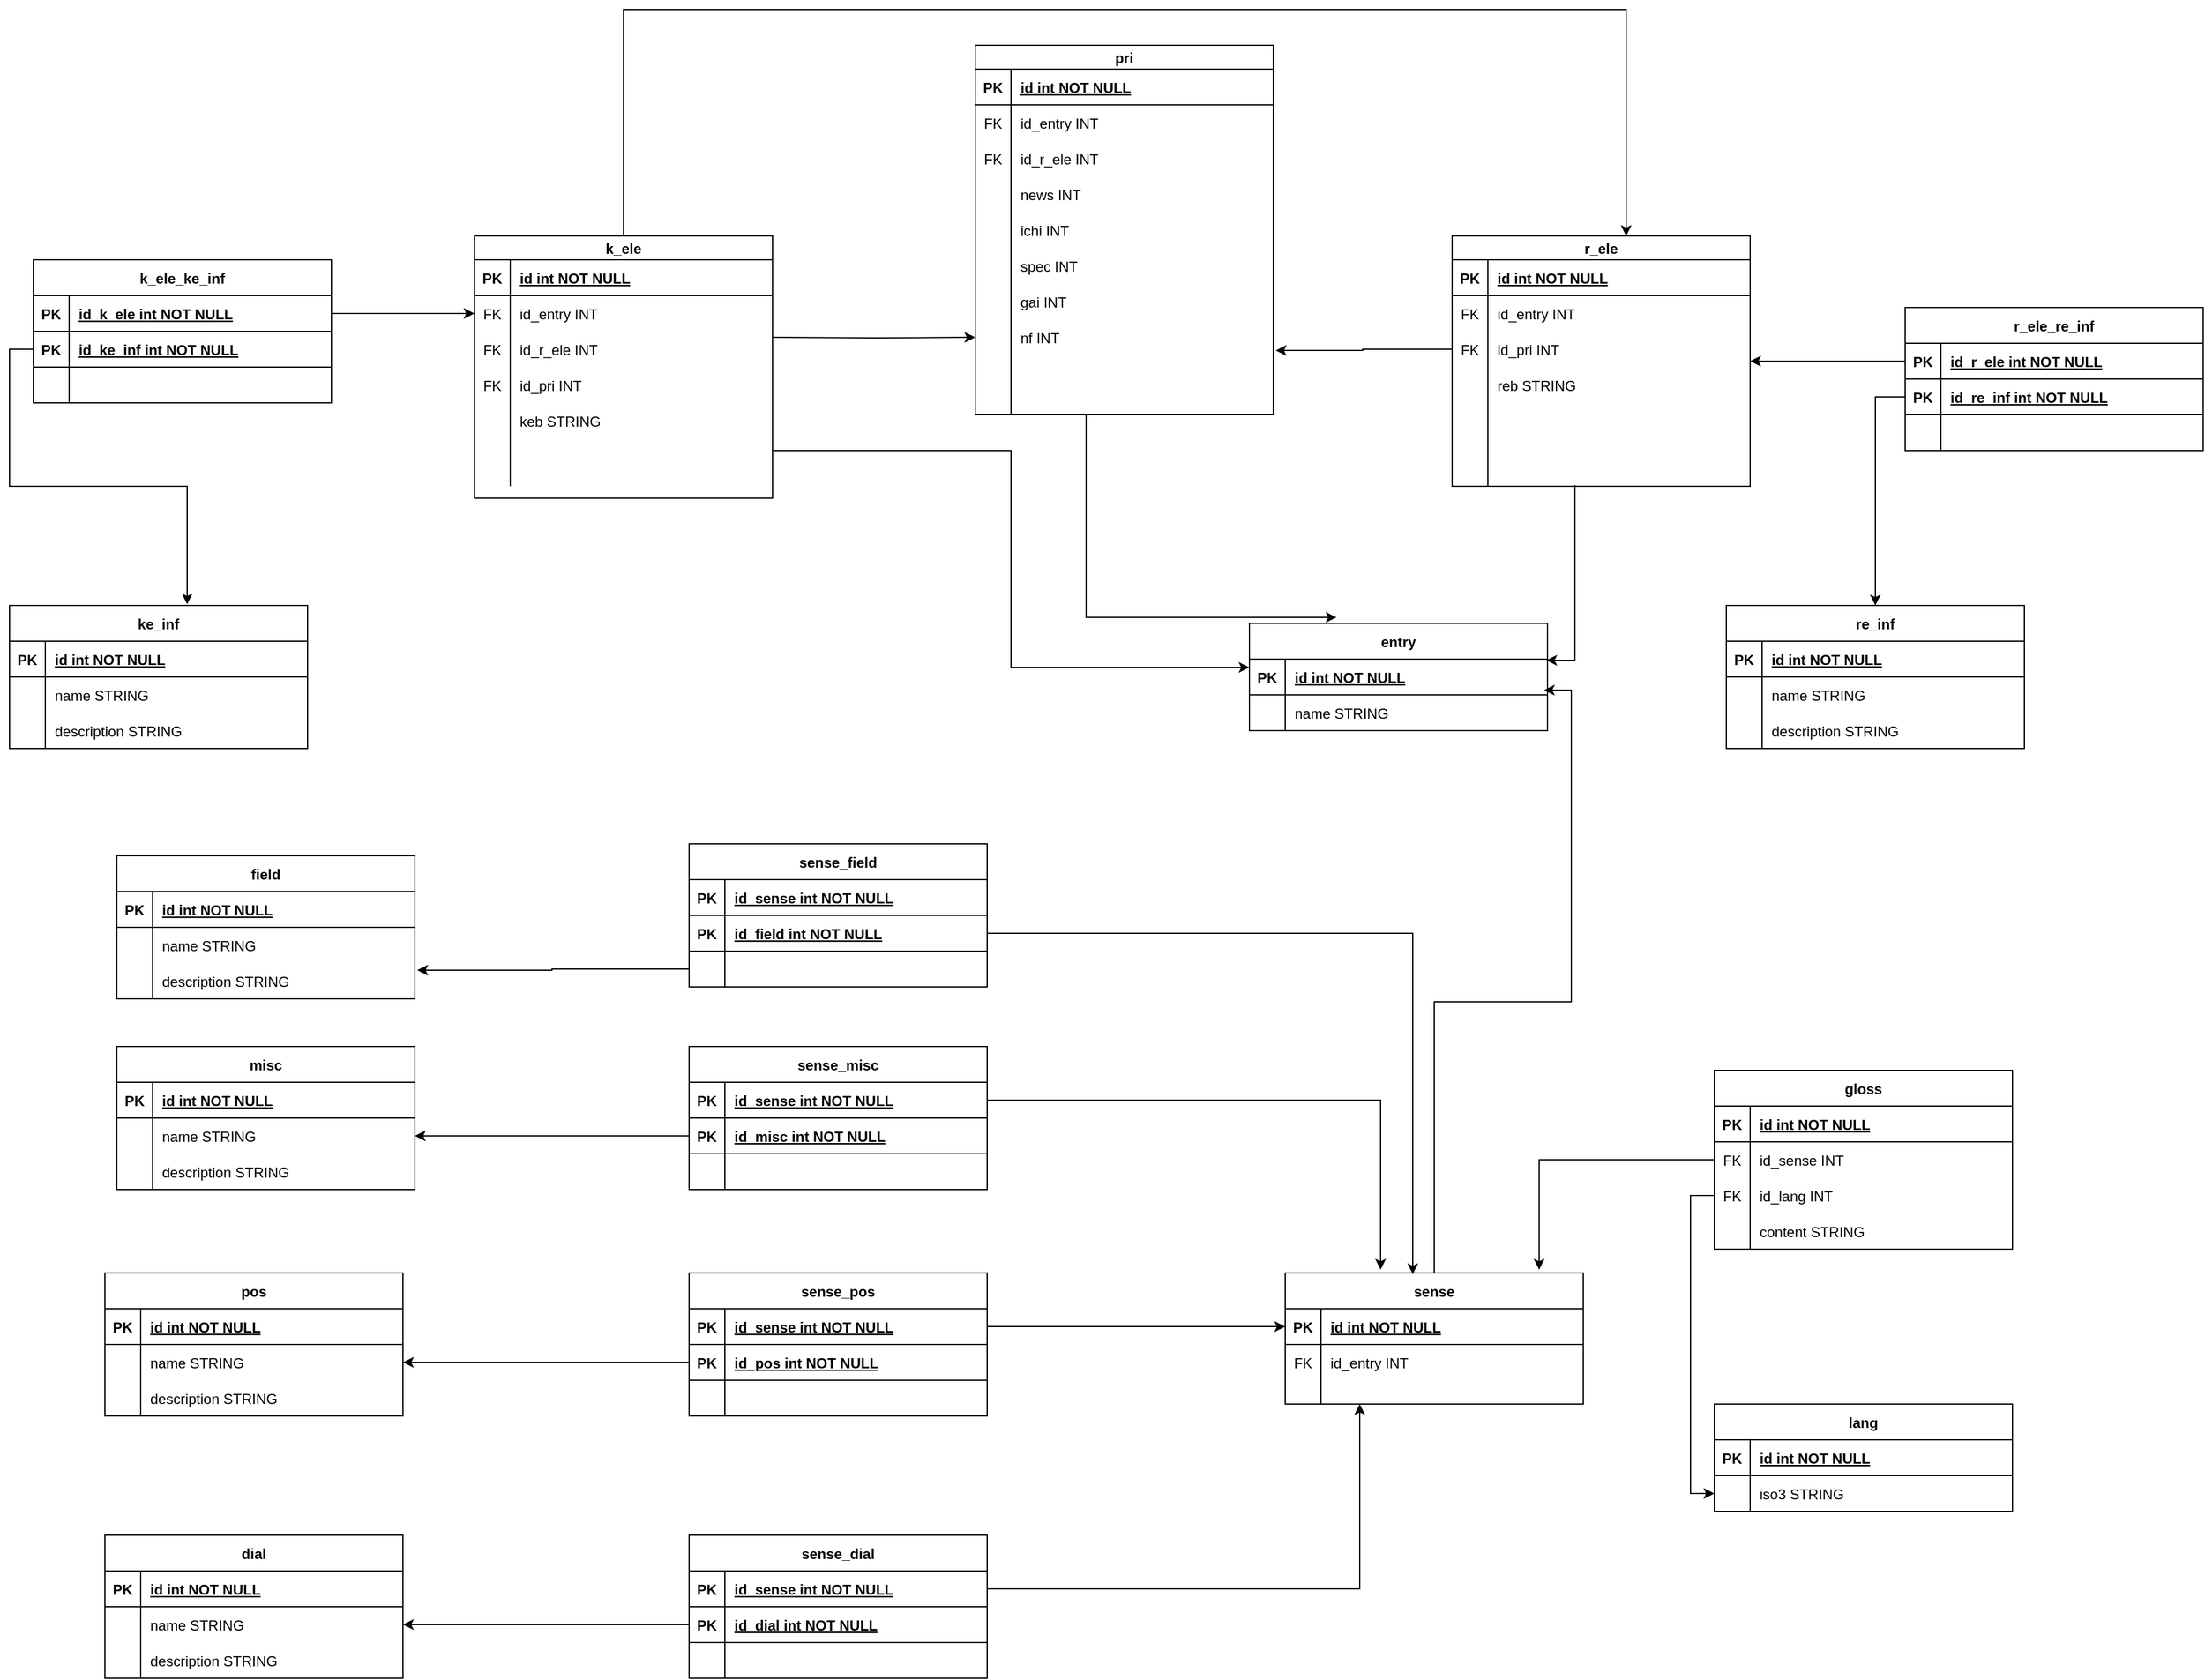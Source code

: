 <mxfile version="20.2.3" type="device"><diagram id="R2lEEEUBdFMjLlhIrx00" name="Page-1"><mxGraphModel dx="4013" dy="1640" grid="1" gridSize="10" guides="1" tooltips="1" connect="1" arrows="1" fold="1" page="1" pageScale="1" pageWidth="1169" pageHeight="1654" background="#FFFFFF" math="0" shadow="0" extFonts="Permanent Marker^https://fonts.googleapis.com/css?family=Permanent+Marker"><root><mxCell id="0"/><mxCell id="1" parent="0"/><mxCell id="C-vyLk0tnHw3VtMMgP7b-13" value="dial" style="shape=table;startSize=30;container=1;collapsible=1;childLayout=tableLayout;fixedRows=1;rowLines=0;fontStyle=1;align=center;resizeLast=1;" parent="1" vertex="1"><mxGeometry x="-290" y="1370" width="250" height="120" as="geometry"/></mxCell><mxCell id="C-vyLk0tnHw3VtMMgP7b-14" value="" style="shape=partialRectangle;collapsible=0;dropTarget=0;pointerEvents=0;fillColor=none;points=[[0,0.5],[1,0.5]];portConstraint=eastwest;top=0;left=0;right=0;bottom=1;" parent="C-vyLk0tnHw3VtMMgP7b-13" vertex="1"><mxGeometry y="30" width="250" height="30" as="geometry"/></mxCell><mxCell id="C-vyLk0tnHw3VtMMgP7b-15" value="PK" style="shape=partialRectangle;overflow=hidden;connectable=0;fillColor=none;top=0;left=0;bottom=0;right=0;fontStyle=1;" parent="C-vyLk0tnHw3VtMMgP7b-14" vertex="1"><mxGeometry width="30" height="30" as="geometry"><mxRectangle width="30" height="30" as="alternateBounds"/></mxGeometry></mxCell><mxCell id="C-vyLk0tnHw3VtMMgP7b-16" value="id int NOT NULL " style="shape=partialRectangle;overflow=hidden;connectable=0;fillColor=none;top=0;left=0;bottom=0;right=0;align=left;spacingLeft=6;fontStyle=5;" parent="C-vyLk0tnHw3VtMMgP7b-14" vertex="1"><mxGeometry x="30" width="220" height="30" as="geometry"><mxRectangle width="220" height="30" as="alternateBounds"/></mxGeometry></mxCell><mxCell id="C-vyLk0tnHw3VtMMgP7b-17" value="" style="shape=partialRectangle;collapsible=0;dropTarget=0;pointerEvents=0;fillColor=none;points=[[0,0.5],[1,0.5]];portConstraint=eastwest;top=0;left=0;right=0;bottom=0;" parent="C-vyLk0tnHw3VtMMgP7b-13" vertex="1"><mxGeometry y="60" width="250" height="30" as="geometry"/></mxCell><mxCell id="C-vyLk0tnHw3VtMMgP7b-18" value="" style="shape=partialRectangle;overflow=hidden;connectable=0;fillColor=none;top=0;left=0;bottom=0;right=0;" parent="C-vyLk0tnHw3VtMMgP7b-17" vertex="1"><mxGeometry width="30" height="30" as="geometry"><mxRectangle width="30" height="30" as="alternateBounds"/></mxGeometry></mxCell><mxCell id="C-vyLk0tnHw3VtMMgP7b-19" value="name STRING" style="shape=partialRectangle;overflow=hidden;connectable=0;fillColor=none;top=0;left=0;bottom=0;right=0;align=left;spacingLeft=6;" parent="C-vyLk0tnHw3VtMMgP7b-17" vertex="1"><mxGeometry x="30" width="220" height="30" as="geometry"><mxRectangle width="220" height="30" as="alternateBounds"/></mxGeometry></mxCell><mxCell id="C-vyLk0tnHw3VtMMgP7b-20" value="" style="shape=partialRectangle;collapsible=0;dropTarget=0;pointerEvents=0;fillColor=none;points=[[0,0.5],[1,0.5]];portConstraint=eastwest;top=0;left=0;right=0;bottom=0;" parent="C-vyLk0tnHw3VtMMgP7b-13" vertex="1"><mxGeometry y="90" width="250" height="30" as="geometry"/></mxCell><mxCell id="C-vyLk0tnHw3VtMMgP7b-21" value="" style="shape=partialRectangle;overflow=hidden;connectable=0;fillColor=none;top=0;left=0;bottom=0;right=0;" parent="C-vyLk0tnHw3VtMMgP7b-20" vertex="1"><mxGeometry width="30" height="30" as="geometry"><mxRectangle width="30" height="30" as="alternateBounds"/></mxGeometry></mxCell><mxCell id="C-vyLk0tnHw3VtMMgP7b-22" value="description STRING" style="shape=partialRectangle;overflow=hidden;connectable=0;fillColor=none;top=0;left=0;bottom=0;right=0;align=left;spacingLeft=6;" parent="C-vyLk0tnHw3VtMMgP7b-20" vertex="1"><mxGeometry x="30" width="220" height="30" as="geometry"><mxRectangle width="220" height="30" as="alternateBounds"/></mxGeometry></mxCell><mxCell id="2e9z9U4Y72R94VFGI8dc-23" value="entry" style="shape=table;startSize=30;container=1;collapsible=1;childLayout=tableLayout;fixedRows=1;rowLines=0;fontStyle=1;align=center;resizeLast=1;" parent="1" vertex="1"><mxGeometry x="670" y="605" width="250" height="90" as="geometry"/></mxCell><mxCell id="2e9z9U4Y72R94VFGI8dc-24" value="" style="shape=partialRectangle;collapsible=0;dropTarget=0;pointerEvents=0;fillColor=none;points=[[0,0.5],[1,0.5]];portConstraint=eastwest;top=0;left=0;right=0;bottom=1;" parent="2e9z9U4Y72R94VFGI8dc-23" vertex="1"><mxGeometry y="30" width="250" height="30" as="geometry"/></mxCell><mxCell id="2e9z9U4Y72R94VFGI8dc-25" value="PK" style="shape=partialRectangle;overflow=hidden;connectable=0;fillColor=none;top=0;left=0;bottom=0;right=0;fontStyle=1;" parent="2e9z9U4Y72R94VFGI8dc-24" vertex="1"><mxGeometry width="30" height="30" as="geometry"><mxRectangle width="30" height="30" as="alternateBounds"/></mxGeometry></mxCell><mxCell id="2e9z9U4Y72R94VFGI8dc-26" value="id int NOT NULL " style="shape=partialRectangle;overflow=hidden;connectable=0;fillColor=none;top=0;left=0;bottom=0;right=0;align=left;spacingLeft=6;fontStyle=5;" parent="2e9z9U4Y72R94VFGI8dc-24" vertex="1"><mxGeometry x="30" width="220" height="30" as="geometry"><mxRectangle width="220" height="30" as="alternateBounds"/></mxGeometry></mxCell><mxCell id="2e9z9U4Y72R94VFGI8dc-27" value="" style="shape=partialRectangle;collapsible=0;dropTarget=0;pointerEvents=0;fillColor=none;points=[[0,0.5],[1,0.5]];portConstraint=eastwest;top=0;left=0;right=0;bottom=0;" parent="2e9z9U4Y72R94VFGI8dc-23" vertex="1"><mxGeometry y="60" width="250" height="30" as="geometry"/></mxCell><mxCell id="2e9z9U4Y72R94VFGI8dc-28" value="" style="shape=partialRectangle;overflow=hidden;connectable=0;fillColor=none;top=0;left=0;bottom=0;right=0;" parent="2e9z9U4Y72R94VFGI8dc-27" vertex="1"><mxGeometry width="30" height="30" as="geometry"><mxRectangle width="30" height="30" as="alternateBounds"/></mxGeometry></mxCell><mxCell id="2e9z9U4Y72R94VFGI8dc-29" value="name STRING" style="shape=partialRectangle;overflow=hidden;connectable=0;fillColor=none;top=0;left=0;bottom=0;right=0;align=left;spacingLeft=6;" parent="2e9z9U4Y72R94VFGI8dc-27" vertex="1"><mxGeometry x="30" width="220" height="30" as="geometry"><mxRectangle width="220" height="30" as="alternateBounds"/></mxGeometry></mxCell><mxCell id="2e9z9U4Y72R94VFGI8dc-33" value="gloss" style="shape=table;startSize=30;container=1;collapsible=1;childLayout=tableLayout;fixedRows=1;rowLines=0;fontStyle=1;align=center;resizeLast=1;" parent="1" vertex="1"><mxGeometry x="1060" y="980" width="250" height="150" as="geometry"/></mxCell><mxCell id="2e9z9U4Y72R94VFGI8dc-34" value="" style="shape=partialRectangle;collapsible=0;dropTarget=0;pointerEvents=0;fillColor=none;points=[[0,0.5],[1,0.5]];portConstraint=eastwest;top=0;left=0;right=0;bottom=1;" parent="2e9z9U4Y72R94VFGI8dc-33" vertex="1"><mxGeometry y="30" width="250" height="30" as="geometry"/></mxCell><mxCell id="2e9z9U4Y72R94VFGI8dc-35" value="PK" style="shape=partialRectangle;overflow=hidden;connectable=0;fillColor=none;top=0;left=0;bottom=0;right=0;fontStyle=1;" parent="2e9z9U4Y72R94VFGI8dc-34" vertex="1"><mxGeometry width="30" height="30" as="geometry"><mxRectangle width="30" height="30" as="alternateBounds"/></mxGeometry></mxCell><mxCell id="2e9z9U4Y72R94VFGI8dc-36" value="id int NOT NULL " style="shape=partialRectangle;overflow=hidden;connectable=0;fillColor=none;top=0;left=0;bottom=0;right=0;align=left;spacingLeft=6;fontStyle=5;" parent="2e9z9U4Y72R94VFGI8dc-34" vertex="1"><mxGeometry x="30" width="220" height="30" as="geometry"><mxRectangle width="220" height="30" as="alternateBounds"/></mxGeometry></mxCell><mxCell id="2e9z9U4Y72R94VFGI8dc-37" value="" style="shape=partialRectangle;collapsible=0;dropTarget=0;pointerEvents=0;fillColor=none;points=[[0,0.5],[1,0.5]];portConstraint=eastwest;top=0;left=0;right=0;bottom=0;" parent="2e9z9U4Y72R94VFGI8dc-33" vertex="1"><mxGeometry y="60" width="250" height="30" as="geometry"/></mxCell><mxCell id="2e9z9U4Y72R94VFGI8dc-38" value="FK" style="shape=partialRectangle;overflow=hidden;connectable=0;fillColor=none;top=0;left=0;bottom=0;right=0;" parent="2e9z9U4Y72R94VFGI8dc-37" vertex="1"><mxGeometry width="30" height="30" as="geometry"><mxRectangle width="30" height="30" as="alternateBounds"/></mxGeometry></mxCell><mxCell id="2e9z9U4Y72R94VFGI8dc-39" value="id_sense INT" style="shape=partialRectangle;overflow=hidden;connectable=0;fillColor=none;top=0;left=0;bottom=0;right=0;align=left;spacingLeft=6;" parent="2e9z9U4Y72R94VFGI8dc-37" vertex="1"><mxGeometry x="30" width="220" height="30" as="geometry"><mxRectangle width="220" height="30" as="alternateBounds"/></mxGeometry></mxCell><mxCell id="2e9z9U4Y72R94VFGI8dc-40" value="" style="shape=partialRectangle;collapsible=0;dropTarget=0;pointerEvents=0;fillColor=none;points=[[0,0.5],[1,0.5]];portConstraint=eastwest;top=0;left=0;right=0;bottom=0;" parent="2e9z9U4Y72R94VFGI8dc-33" vertex="1"><mxGeometry y="90" width="250" height="30" as="geometry"/></mxCell><mxCell id="2e9z9U4Y72R94VFGI8dc-41" value="FK" style="shape=partialRectangle;overflow=hidden;connectable=0;fillColor=none;top=0;left=0;bottom=0;right=0;" parent="2e9z9U4Y72R94VFGI8dc-40" vertex="1"><mxGeometry width="30" height="30" as="geometry"><mxRectangle width="30" height="30" as="alternateBounds"/></mxGeometry></mxCell><mxCell id="2e9z9U4Y72R94VFGI8dc-42" value="id_lang INT" style="shape=partialRectangle;overflow=hidden;connectable=0;fillColor=none;top=0;left=0;bottom=0;right=0;align=left;spacingLeft=6;" parent="2e9z9U4Y72R94VFGI8dc-40" vertex="1"><mxGeometry x="30" width="220" height="30" as="geometry"><mxRectangle width="220" height="30" as="alternateBounds"/></mxGeometry></mxCell><mxCell id="D-gWpma4TovUFVneXwPY-15" value="" style="shape=partialRectangle;collapsible=0;dropTarget=0;pointerEvents=0;fillColor=none;points=[[0,0.5],[1,0.5]];portConstraint=eastwest;top=0;left=0;right=0;bottom=0;" parent="2e9z9U4Y72R94VFGI8dc-33" vertex="1"><mxGeometry y="120" width="250" height="30" as="geometry"/></mxCell><mxCell id="D-gWpma4TovUFVneXwPY-16" value="" style="shape=partialRectangle;overflow=hidden;connectable=0;fillColor=none;top=0;left=0;bottom=0;right=0;" parent="D-gWpma4TovUFVneXwPY-15" vertex="1"><mxGeometry width="30" height="30" as="geometry"><mxRectangle width="30" height="30" as="alternateBounds"/></mxGeometry></mxCell><mxCell id="D-gWpma4TovUFVneXwPY-17" value="content STRING" style="shape=partialRectangle;overflow=hidden;connectable=0;fillColor=none;top=0;left=0;bottom=0;right=0;align=left;spacingLeft=6;" parent="D-gWpma4TovUFVneXwPY-15" vertex="1"><mxGeometry x="30" width="220" height="30" as="geometry"><mxRectangle width="220" height="30" as="alternateBounds"/></mxGeometry></mxCell><mxCell id="6OIsR1AFW3K_PCvq8p_l-6" style="edgeStyle=orthogonalEdgeStyle;rounded=0;orthogonalLoop=1;jettySize=auto;html=1;entryX=0.584;entryY=0;entryDx=0;entryDy=0;entryPerimeter=0;" parent="1" source="2e9z9U4Y72R94VFGI8dc-43" target="2e9z9U4Y72R94VFGI8dc-159" edge="1"><mxGeometry relative="1" as="geometry"><Array as="points"><mxPoint x="145" y="90"/><mxPoint x="986" y="90"/></Array></mxGeometry></mxCell><mxCell id="2e9z9U4Y72R94VFGI8dc-43" value="k_ele" style="shape=table;startSize=20;container=1;collapsible=1;childLayout=tableLayout;fixedRows=1;rowLines=0;fontStyle=1;align=center;resizeLast=1;" parent="1" vertex="1"><mxGeometry x="20" y="280" width="250" height="220" as="geometry"/></mxCell><mxCell id="2e9z9U4Y72R94VFGI8dc-44" value="" style="shape=partialRectangle;collapsible=0;dropTarget=0;pointerEvents=0;fillColor=none;points=[[0,0.5],[1,0.5]];portConstraint=eastwest;top=0;left=0;right=0;bottom=1;" parent="2e9z9U4Y72R94VFGI8dc-43" vertex="1"><mxGeometry y="20" width="250" height="30" as="geometry"/></mxCell><mxCell id="2e9z9U4Y72R94VFGI8dc-45" value="PK" style="shape=partialRectangle;overflow=hidden;connectable=0;fillColor=none;top=0;left=0;bottom=0;right=0;fontStyle=1;" parent="2e9z9U4Y72R94VFGI8dc-44" vertex="1"><mxGeometry width="30" height="30" as="geometry"><mxRectangle width="30" height="30" as="alternateBounds"/></mxGeometry></mxCell><mxCell id="2e9z9U4Y72R94VFGI8dc-46" value="id int NOT NULL " style="shape=partialRectangle;overflow=hidden;connectable=0;fillColor=none;top=0;left=0;bottom=0;right=0;align=left;spacingLeft=6;fontStyle=5;" parent="2e9z9U4Y72R94VFGI8dc-44" vertex="1"><mxGeometry x="30" width="220" height="30" as="geometry"><mxRectangle width="220" height="30" as="alternateBounds"/></mxGeometry></mxCell><mxCell id="2e9z9U4Y72R94VFGI8dc-47" value="" style="shape=partialRectangle;collapsible=0;dropTarget=0;pointerEvents=0;fillColor=none;points=[[0,0.5],[1,0.5]];portConstraint=eastwest;top=0;left=0;right=0;bottom=0;" parent="2e9z9U4Y72R94VFGI8dc-43" vertex="1"><mxGeometry y="50" width="250" height="30" as="geometry"/></mxCell><mxCell id="2e9z9U4Y72R94VFGI8dc-48" value="FK" style="shape=partialRectangle;overflow=hidden;connectable=0;fillColor=none;top=0;left=0;bottom=0;right=0;" parent="2e9z9U4Y72R94VFGI8dc-47" vertex="1"><mxGeometry width="30" height="30" as="geometry"><mxRectangle width="30" height="30" as="alternateBounds"/></mxGeometry></mxCell><mxCell id="2e9z9U4Y72R94VFGI8dc-49" value="id_entry INT" style="shape=partialRectangle;overflow=hidden;connectable=0;fillColor=none;top=0;left=0;bottom=0;right=0;align=left;spacingLeft=6;" parent="2e9z9U4Y72R94VFGI8dc-47" vertex="1"><mxGeometry x="30" width="220" height="30" as="geometry"><mxRectangle width="220" height="30" as="alternateBounds"/></mxGeometry></mxCell><mxCell id="2e9z9U4Y72R94VFGI8dc-63" value="" style="shape=partialRectangle;collapsible=0;dropTarget=0;pointerEvents=0;fillColor=none;points=[[0,0.5],[1,0.5]];portConstraint=eastwest;top=0;left=0;right=0;bottom=0;" parent="2e9z9U4Y72R94VFGI8dc-43" vertex="1"><mxGeometry y="80" width="250" height="30" as="geometry"/></mxCell><mxCell id="2e9z9U4Y72R94VFGI8dc-64" value="FK" style="shape=partialRectangle;overflow=hidden;connectable=0;fillColor=none;top=0;left=0;bottom=0;right=0;" parent="2e9z9U4Y72R94VFGI8dc-63" vertex="1"><mxGeometry width="30" height="30" as="geometry"><mxRectangle width="30" height="30" as="alternateBounds"/></mxGeometry></mxCell><mxCell id="2e9z9U4Y72R94VFGI8dc-65" value="id_r_ele INT" style="shape=partialRectangle;overflow=hidden;connectable=0;fillColor=none;top=0;left=0;bottom=0;right=0;align=left;spacingLeft=6;" parent="2e9z9U4Y72R94VFGI8dc-63" vertex="1"><mxGeometry x="30" width="220" height="30" as="geometry"><mxRectangle width="220" height="30" as="alternateBounds"/></mxGeometry></mxCell><mxCell id="2e9z9U4Y72R94VFGI8dc-66" value="" style="shape=partialRectangle;collapsible=0;dropTarget=0;pointerEvents=0;fillColor=none;points=[[0,0.5],[1,0.5]];portConstraint=eastwest;top=0;left=0;right=0;bottom=0;" parent="2e9z9U4Y72R94VFGI8dc-43" vertex="1"><mxGeometry y="110" width="250" height="30" as="geometry"/></mxCell><mxCell id="2e9z9U4Y72R94VFGI8dc-67" value="FK" style="shape=partialRectangle;overflow=hidden;connectable=0;fillColor=none;top=0;left=0;bottom=0;right=0;" parent="2e9z9U4Y72R94VFGI8dc-66" vertex="1"><mxGeometry width="30" height="30" as="geometry"><mxRectangle width="30" height="30" as="alternateBounds"/></mxGeometry></mxCell><mxCell id="2e9z9U4Y72R94VFGI8dc-68" value="id_pri INT" style="shape=partialRectangle;overflow=hidden;connectable=0;fillColor=none;top=0;left=0;bottom=0;right=0;align=left;spacingLeft=6;" parent="2e9z9U4Y72R94VFGI8dc-66" vertex="1"><mxGeometry x="30" width="220" height="30" as="geometry"><mxRectangle width="220" height="30" as="alternateBounds"/></mxGeometry></mxCell><mxCell id="2e9z9U4Y72R94VFGI8dc-69" value="" style="shape=partialRectangle;collapsible=0;dropTarget=0;pointerEvents=0;fillColor=none;points=[[0,0.5],[1,0.5]];portConstraint=eastwest;top=0;left=0;right=0;bottom=0;" parent="2e9z9U4Y72R94VFGI8dc-43" vertex="1"><mxGeometry y="140" width="250" height="30" as="geometry"/></mxCell><mxCell id="2e9z9U4Y72R94VFGI8dc-70" value="" style="shape=partialRectangle;overflow=hidden;connectable=0;fillColor=none;top=0;left=0;bottom=0;right=0;" parent="2e9z9U4Y72R94VFGI8dc-69" vertex="1"><mxGeometry width="30" height="30" as="geometry"><mxRectangle width="30" height="30" as="alternateBounds"/></mxGeometry></mxCell><mxCell id="2e9z9U4Y72R94VFGI8dc-71" value="keb STRING" style="shape=partialRectangle;overflow=hidden;connectable=0;fillColor=none;top=0;left=0;bottom=0;right=0;align=left;spacingLeft=6;" parent="2e9z9U4Y72R94VFGI8dc-69" vertex="1"><mxGeometry x="30" width="220" height="30" as="geometry"><mxRectangle width="220" height="30" as="alternateBounds"/></mxGeometry></mxCell><mxCell id="2e9z9U4Y72R94VFGI8dc-54" value="" style="shape=partialRectangle;collapsible=0;dropTarget=0;pointerEvents=0;fillColor=none;points=[[0,0.5],[1,0.5]];portConstraint=eastwest;top=0;left=0;right=0;bottom=0;" parent="2e9z9U4Y72R94VFGI8dc-43" vertex="1"><mxGeometry y="170" width="250" height="20" as="geometry"/></mxCell><mxCell id="2e9z9U4Y72R94VFGI8dc-55" value="" style="shape=partialRectangle;overflow=hidden;connectable=0;fillColor=none;top=0;left=0;bottom=0;right=0;" parent="2e9z9U4Y72R94VFGI8dc-54" vertex="1"><mxGeometry width="30" height="20" as="geometry"><mxRectangle width="30" height="20" as="alternateBounds"/></mxGeometry></mxCell><mxCell id="2e9z9U4Y72R94VFGI8dc-56" value="" style="shape=partialRectangle;overflow=hidden;connectable=0;fillColor=none;top=0;left=0;bottom=0;right=0;align=left;spacingLeft=6;" parent="2e9z9U4Y72R94VFGI8dc-54" vertex="1"><mxGeometry x="30" width="220" height="20" as="geometry"><mxRectangle width="220" height="20" as="alternateBounds"/></mxGeometry></mxCell><mxCell id="2e9z9U4Y72R94VFGI8dc-57" value="" style="shape=partialRectangle;collapsible=0;dropTarget=0;pointerEvents=0;fillColor=none;points=[[0,0.5],[1,0.5]];portConstraint=eastwest;top=0;left=0;right=0;bottom=0;" parent="2e9z9U4Y72R94VFGI8dc-43" vertex="1"><mxGeometry y="190" width="250" height="20" as="geometry"/></mxCell><mxCell id="2e9z9U4Y72R94VFGI8dc-58" value="" style="shape=partialRectangle;overflow=hidden;connectable=0;fillColor=none;top=0;left=0;bottom=0;right=0;" parent="2e9z9U4Y72R94VFGI8dc-57" vertex="1"><mxGeometry width="30" height="20" as="geometry"><mxRectangle width="30" height="20" as="alternateBounds"/></mxGeometry></mxCell><mxCell id="2e9z9U4Y72R94VFGI8dc-59" value="" style="shape=partialRectangle;overflow=hidden;connectable=0;fillColor=none;top=0;left=0;bottom=0;right=0;align=left;spacingLeft=6;" parent="2e9z9U4Y72R94VFGI8dc-57" vertex="1"><mxGeometry x="30" width="220" height="20" as="geometry"><mxRectangle width="220" height="20" as="alternateBounds"/></mxGeometry></mxCell><mxCell id="2e9z9U4Y72R94VFGI8dc-72" value="k_ele_ke_inf" style="shape=table;startSize=30;container=1;collapsible=1;childLayout=tableLayout;fixedRows=1;rowLines=0;fontStyle=1;align=center;resizeLast=1;" parent="1" vertex="1"><mxGeometry x="-350" y="300" width="250" height="120" as="geometry"/></mxCell><mxCell id="2e9z9U4Y72R94VFGI8dc-73" value="" style="shape=partialRectangle;collapsible=0;dropTarget=0;pointerEvents=0;fillColor=none;points=[[0,0.5],[1,0.5]];portConstraint=eastwest;top=0;left=0;right=0;bottom=1;" parent="2e9z9U4Y72R94VFGI8dc-72" vertex="1"><mxGeometry y="30" width="250" height="30" as="geometry"/></mxCell><mxCell id="2e9z9U4Y72R94VFGI8dc-74" value="PK" style="shape=partialRectangle;overflow=hidden;connectable=0;fillColor=none;top=0;left=0;bottom=0;right=0;fontStyle=1;" parent="2e9z9U4Y72R94VFGI8dc-73" vertex="1"><mxGeometry width="30" height="30" as="geometry"><mxRectangle width="30" height="30" as="alternateBounds"/></mxGeometry></mxCell><mxCell id="2e9z9U4Y72R94VFGI8dc-75" value="id_k_ele int NOT NULL " style="shape=partialRectangle;overflow=hidden;connectable=0;fillColor=none;top=0;left=0;bottom=0;right=0;align=left;spacingLeft=6;fontStyle=5;" parent="2e9z9U4Y72R94VFGI8dc-73" vertex="1"><mxGeometry x="30" width="220" height="30" as="geometry"><mxRectangle width="220" height="30" as="alternateBounds"/></mxGeometry></mxCell><mxCell id="2e9z9U4Y72R94VFGI8dc-82" value="" style="shape=partialRectangle;collapsible=0;dropTarget=0;pointerEvents=0;fillColor=none;points=[[0,0.5],[1,0.5]];portConstraint=eastwest;top=0;left=0;right=0;bottom=1;" parent="2e9z9U4Y72R94VFGI8dc-72" vertex="1"><mxGeometry y="60" width="250" height="30" as="geometry"/></mxCell><mxCell id="2e9z9U4Y72R94VFGI8dc-83" value="PK" style="shape=partialRectangle;overflow=hidden;connectable=0;fillColor=none;top=0;left=0;bottom=0;right=0;fontStyle=1;" parent="2e9z9U4Y72R94VFGI8dc-82" vertex="1"><mxGeometry width="30" height="30" as="geometry"><mxRectangle width="30" height="30" as="alternateBounds"/></mxGeometry></mxCell><mxCell id="2e9z9U4Y72R94VFGI8dc-84" value="id_ke_inf int NOT NULL " style="shape=partialRectangle;overflow=hidden;connectable=0;fillColor=none;top=0;left=0;bottom=0;right=0;align=left;spacingLeft=6;fontStyle=5;" parent="2e9z9U4Y72R94VFGI8dc-82" vertex="1"><mxGeometry x="30" width="220" height="30" as="geometry"><mxRectangle width="220" height="30" as="alternateBounds"/></mxGeometry></mxCell><mxCell id="2e9z9U4Y72R94VFGI8dc-79" value="" style="shape=partialRectangle;collapsible=0;dropTarget=0;pointerEvents=0;fillColor=none;points=[[0,0.5],[1,0.5]];portConstraint=eastwest;top=0;left=0;right=0;bottom=0;" parent="2e9z9U4Y72R94VFGI8dc-72" vertex="1"><mxGeometry y="90" width="250" height="30" as="geometry"/></mxCell><mxCell id="2e9z9U4Y72R94VFGI8dc-80" value="" style="shape=partialRectangle;overflow=hidden;connectable=0;fillColor=none;top=0;left=0;bottom=0;right=0;" parent="2e9z9U4Y72R94VFGI8dc-79" vertex="1"><mxGeometry width="30" height="30" as="geometry"><mxRectangle width="30" height="30" as="alternateBounds"/></mxGeometry></mxCell><mxCell id="2e9z9U4Y72R94VFGI8dc-81" value="" style="shape=partialRectangle;overflow=hidden;connectable=0;fillColor=none;top=0;left=0;bottom=0;right=0;align=left;spacingLeft=6;" parent="2e9z9U4Y72R94VFGI8dc-79" vertex="1"><mxGeometry x="30" width="220" height="30" as="geometry"><mxRectangle width="220" height="30" as="alternateBounds"/></mxGeometry></mxCell><mxCell id="2e9z9U4Y72R94VFGI8dc-85" value="ke_inf" style="shape=table;startSize=30;container=1;collapsible=1;childLayout=tableLayout;fixedRows=1;rowLines=0;fontStyle=1;align=center;resizeLast=1;" parent="1" vertex="1"><mxGeometry x="-370" y="590" width="250" height="120" as="geometry"/></mxCell><mxCell id="2e9z9U4Y72R94VFGI8dc-86" value="" style="shape=partialRectangle;collapsible=0;dropTarget=0;pointerEvents=0;fillColor=none;points=[[0,0.5],[1,0.5]];portConstraint=eastwest;top=0;left=0;right=0;bottom=1;" parent="2e9z9U4Y72R94VFGI8dc-85" vertex="1"><mxGeometry y="30" width="250" height="30" as="geometry"/></mxCell><mxCell id="2e9z9U4Y72R94VFGI8dc-87" value="PK" style="shape=partialRectangle;overflow=hidden;connectable=0;fillColor=none;top=0;left=0;bottom=0;right=0;fontStyle=1;" parent="2e9z9U4Y72R94VFGI8dc-86" vertex="1"><mxGeometry width="30" height="30" as="geometry"><mxRectangle width="30" height="30" as="alternateBounds"/></mxGeometry></mxCell><mxCell id="2e9z9U4Y72R94VFGI8dc-88" value="id int NOT NULL " style="shape=partialRectangle;overflow=hidden;connectable=0;fillColor=none;top=0;left=0;bottom=0;right=0;align=left;spacingLeft=6;fontStyle=5;" parent="2e9z9U4Y72R94VFGI8dc-86" vertex="1"><mxGeometry x="30" width="220" height="30" as="geometry"><mxRectangle width="220" height="30" as="alternateBounds"/></mxGeometry></mxCell><mxCell id="2e9z9U4Y72R94VFGI8dc-89" value="" style="shape=partialRectangle;collapsible=0;dropTarget=0;pointerEvents=0;fillColor=none;points=[[0,0.5],[1,0.5]];portConstraint=eastwest;top=0;left=0;right=0;bottom=0;" parent="2e9z9U4Y72R94VFGI8dc-85" vertex="1"><mxGeometry y="60" width="250" height="30" as="geometry"/></mxCell><mxCell id="2e9z9U4Y72R94VFGI8dc-90" value="" style="shape=partialRectangle;overflow=hidden;connectable=0;fillColor=none;top=0;left=0;bottom=0;right=0;" parent="2e9z9U4Y72R94VFGI8dc-89" vertex="1"><mxGeometry width="30" height="30" as="geometry"><mxRectangle width="30" height="30" as="alternateBounds"/></mxGeometry></mxCell><mxCell id="2e9z9U4Y72R94VFGI8dc-91" value="name STRING" style="shape=partialRectangle;overflow=hidden;connectable=0;fillColor=none;top=0;left=0;bottom=0;right=0;align=left;spacingLeft=6;" parent="2e9z9U4Y72R94VFGI8dc-89" vertex="1"><mxGeometry x="30" width="220" height="30" as="geometry"><mxRectangle width="220" height="30" as="alternateBounds"/></mxGeometry></mxCell><mxCell id="2e9z9U4Y72R94VFGI8dc-92" value="" style="shape=partialRectangle;collapsible=0;dropTarget=0;pointerEvents=0;fillColor=none;points=[[0,0.5],[1,0.5]];portConstraint=eastwest;top=0;left=0;right=0;bottom=0;" parent="2e9z9U4Y72R94VFGI8dc-85" vertex="1"><mxGeometry y="90" width="250" height="30" as="geometry"/></mxCell><mxCell id="2e9z9U4Y72R94VFGI8dc-93" value="" style="shape=partialRectangle;overflow=hidden;connectable=0;fillColor=none;top=0;left=0;bottom=0;right=0;" parent="2e9z9U4Y72R94VFGI8dc-92" vertex="1"><mxGeometry width="30" height="30" as="geometry"><mxRectangle width="30" height="30" as="alternateBounds"/></mxGeometry></mxCell><mxCell id="2e9z9U4Y72R94VFGI8dc-94" value="description STRING" style="shape=partialRectangle;overflow=hidden;connectable=0;fillColor=none;top=0;left=0;bottom=0;right=0;align=left;spacingLeft=6;" parent="2e9z9U4Y72R94VFGI8dc-92" vertex="1"><mxGeometry x="30" width="220" height="30" as="geometry"><mxRectangle width="220" height="30" as="alternateBounds"/></mxGeometry></mxCell><mxCell id="2e9z9U4Y72R94VFGI8dc-95" value="lang" style="shape=table;startSize=30;container=1;collapsible=1;childLayout=tableLayout;fixedRows=1;rowLines=0;fontStyle=1;align=center;resizeLast=1;" parent="1" vertex="1"><mxGeometry x="1060" y="1260" width="250" height="90" as="geometry"/></mxCell><mxCell id="2e9z9U4Y72R94VFGI8dc-96" value="" style="shape=partialRectangle;collapsible=0;dropTarget=0;pointerEvents=0;fillColor=none;points=[[0,0.5],[1,0.5]];portConstraint=eastwest;top=0;left=0;right=0;bottom=1;" parent="2e9z9U4Y72R94VFGI8dc-95" vertex="1"><mxGeometry y="30" width="250" height="30" as="geometry"/></mxCell><mxCell id="2e9z9U4Y72R94VFGI8dc-97" value="PK" style="shape=partialRectangle;overflow=hidden;connectable=0;fillColor=none;top=0;left=0;bottom=0;right=0;fontStyle=1;" parent="2e9z9U4Y72R94VFGI8dc-96" vertex="1"><mxGeometry width="30" height="30" as="geometry"><mxRectangle width="30" height="30" as="alternateBounds"/></mxGeometry></mxCell><mxCell id="2e9z9U4Y72R94VFGI8dc-98" value="id int NOT NULL " style="shape=partialRectangle;overflow=hidden;connectable=0;fillColor=none;top=0;left=0;bottom=0;right=0;align=left;spacingLeft=6;fontStyle=5;" parent="2e9z9U4Y72R94VFGI8dc-96" vertex="1"><mxGeometry x="30" width="220" height="30" as="geometry"><mxRectangle width="220" height="30" as="alternateBounds"/></mxGeometry></mxCell><mxCell id="2e9z9U4Y72R94VFGI8dc-99" value="" style="shape=partialRectangle;collapsible=0;dropTarget=0;pointerEvents=0;fillColor=none;points=[[0,0.5],[1,0.5]];portConstraint=eastwest;top=0;left=0;right=0;bottom=0;" parent="2e9z9U4Y72R94VFGI8dc-95" vertex="1"><mxGeometry y="60" width="250" height="30" as="geometry"/></mxCell><mxCell id="2e9z9U4Y72R94VFGI8dc-100" value="" style="shape=partialRectangle;overflow=hidden;connectable=0;fillColor=none;top=0;left=0;bottom=0;right=0;" parent="2e9z9U4Y72R94VFGI8dc-99" vertex="1"><mxGeometry width="30" height="30" as="geometry"><mxRectangle width="30" height="30" as="alternateBounds"/></mxGeometry></mxCell><mxCell id="2e9z9U4Y72R94VFGI8dc-101" value="iso3 STRING" style="shape=partialRectangle;overflow=hidden;connectable=0;fillColor=none;top=0;left=0;bottom=0;right=0;align=left;spacingLeft=6;" parent="2e9z9U4Y72R94VFGI8dc-99" vertex="1"><mxGeometry x="30" width="220" height="30" as="geometry"><mxRectangle width="220" height="30" as="alternateBounds"/></mxGeometry></mxCell><mxCell id="2e9z9U4Y72R94VFGI8dc-102" value="misc" style="shape=table;startSize=30;container=1;collapsible=1;childLayout=tableLayout;fixedRows=1;rowLines=0;fontStyle=1;align=center;resizeLast=1;" parent="1" vertex="1"><mxGeometry x="-280" y="960" width="250" height="120" as="geometry"/></mxCell><mxCell id="2e9z9U4Y72R94VFGI8dc-103" value="" style="shape=partialRectangle;collapsible=0;dropTarget=0;pointerEvents=0;fillColor=none;points=[[0,0.5],[1,0.5]];portConstraint=eastwest;top=0;left=0;right=0;bottom=1;" parent="2e9z9U4Y72R94VFGI8dc-102" vertex="1"><mxGeometry y="30" width="250" height="30" as="geometry"/></mxCell><mxCell id="2e9z9U4Y72R94VFGI8dc-104" value="PK" style="shape=partialRectangle;overflow=hidden;connectable=0;fillColor=none;top=0;left=0;bottom=0;right=0;fontStyle=1;" parent="2e9z9U4Y72R94VFGI8dc-103" vertex="1"><mxGeometry width="30" height="30" as="geometry"><mxRectangle width="30" height="30" as="alternateBounds"/></mxGeometry></mxCell><mxCell id="2e9z9U4Y72R94VFGI8dc-105" value="id int NOT NULL " style="shape=partialRectangle;overflow=hidden;connectable=0;fillColor=none;top=0;left=0;bottom=0;right=0;align=left;spacingLeft=6;fontStyle=5;" parent="2e9z9U4Y72R94VFGI8dc-103" vertex="1"><mxGeometry x="30" width="220" height="30" as="geometry"><mxRectangle width="220" height="30" as="alternateBounds"/></mxGeometry></mxCell><mxCell id="2e9z9U4Y72R94VFGI8dc-106" value="" style="shape=partialRectangle;collapsible=0;dropTarget=0;pointerEvents=0;fillColor=none;points=[[0,0.5],[1,0.5]];portConstraint=eastwest;top=0;left=0;right=0;bottom=0;" parent="2e9z9U4Y72R94VFGI8dc-102" vertex="1"><mxGeometry y="60" width="250" height="30" as="geometry"/></mxCell><mxCell id="2e9z9U4Y72R94VFGI8dc-107" value="" style="shape=partialRectangle;overflow=hidden;connectable=0;fillColor=none;top=0;left=0;bottom=0;right=0;" parent="2e9z9U4Y72R94VFGI8dc-106" vertex="1"><mxGeometry width="30" height="30" as="geometry"><mxRectangle width="30" height="30" as="alternateBounds"/></mxGeometry></mxCell><mxCell id="2e9z9U4Y72R94VFGI8dc-108" value="name STRING" style="shape=partialRectangle;overflow=hidden;connectable=0;fillColor=none;top=0;left=0;bottom=0;right=0;align=left;spacingLeft=6;" parent="2e9z9U4Y72R94VFGI8dc-106" vertex="1"><mxGeometry x="30" width="220" height="30" as="geometry"><mxRectangle width="220" height="30" as="alternateBounds"/></mxGeometry></mxCell><mxCell id="2e9z9U4Y72R94VFGI8dc-109" value="" style="shape=partialRectangle;collapsible=0;dropTarget=0;pointerEvents=0;fillColor=none;points=[[0,0.5],[1,0.5]];portConstraint=eastwest;top=0;left=0;right=0;bottom=0;" parent="2e9z9U4Y72R94VFGI8dc-102" vertex="1"><mxGeometry y="90" width="250" height="30" as="geometry"/></mxCell><mxCell id="2e9z9U4Y72R94VFGI8dc-110" value="" style="shape=partialRectangle;overflow=hidden;connectable=0;fillColor=none;top=0;left=0;bottom=0;right=0;" parent="2e9z9U4Y72R94VFGI8dc-109" vertex="1"><mxGeometry width="30" height="30" as="geometry"><mxRectangle width="30" height="30" as="alternateBounds"/></mxGeometry></mxCell><mxCell id="2e9z9U4Y72R94VFGI8dc-111" value="description STRING" style="shape=partialRectangle;overflow=hidden;connectable=0;fillColor=none;top=0;left=0;bottom=0;right=0;align=left;spacingLeft=6;" parent="2e9z9U4Y72R94VFGI8dc-109" vertex="1"><mxGeometry x="30" width="220" height="30" as="geometry"><mxRectangle width="220" height="30" as="alternateBounds"/></mxGeometry></mxCell><mxCell id="2e9z9U4Y72R94VFGI8dc-112" value="pos" style="shape=table;startSize=30;container=1;collapsible=1;childLayout=tableLayout;fixedRows=1;rowLines=0;fontStyle=1;align=center;resizeLast=1;" parent="1" vertex="1"><mxGeometry x="-290" y="1150" width="250" height="120" as="geometry"/></mxCell><mxCell id="2e9z9U4Y72R94VFGI8dc-113" value="" style="shape=partialRectangle;collapsible=0;dropTarget=0;pointerEvents=0;fillColor=none;points=[[0,0.5],[1,0.5]];portConstraint=eastwest;top=0;left=0;right=0;bottom=1;" parent="2e9z9U4Y72R94VFGI8dc-112" vertex="1"><mxGeometry y="30" width="250" height="30" as="geometry"/></mxCell><mxCell id="2e9z9U4Y72R94VFGI8dc-114" value="PK" style="shape=partialRectangle;overflow=hidden;connectable=0;fillColor=none;top=0;left=0;bottom=0;right=0;fontStyle=1;" parent="2e9z9U4Y72R94VFGI8dc-113" vertex="1"><mxGeometry width="30" height="30" as="geometry"><mxRectangle width="30" height="30" as="alternateBounds"/></mxGeometry></mxCell><mxCell id="2e9z9U4Y72R94VFGI8dc-115" value="id int NOT NULL " style="shape=partialRectangle;overflow=hidden;connectable=0;fillColor=none;top=0;left=0;bottom=0;right=0;align=left;spacingLeft=6;fontStyle=5;" parent="2e9z9U4Y72R94VFGI8dc-113" vertex="1"><mxGeometry x="30" width="220" height="30" as="geometry"><mxRectangle width="220" height="30" as="alternateBounds"/></mxGeometry></mxCell><mxCell id="2e9z9U4Y72R94VFGI8dc-116" value="" style="shape=partialRectangle;collapsible=0;dropTarget=0;pointerEvents=0;fillColor=none;points=[[0,0.5],[1,0.5]];portConstraint=eastwest;top=0;left=0;right=0;bottom=0;" parent="2e9z9U4Y72R94VFGI8dc-112" vertex="1"><mxGeometry y="60" width="250" height="30" as="geometry"/></mxCell><mxCell id="2e9z9U4Y72R94VFGI8dc-117" value="" style="shape=partialRectangle;overflow=hidden;connectable=0;fillColor=none;top=0;left=0;bottom=0;right=0;" parent="2e9z9U4Y72R94VFGI8dc-116" vertex="1"><mxGeometry width="30" height="30" as="geometry"><mxRectangle width="30" height="30" as="alternateBounds"/></mxGeometry></mxCell><mxCell id="2e9z9U4Y72R94VFGI8dc-118" value="name STRING" style="shape=partialRectangle;overflow=hidden;connectable=0;fillColor=none;top=0;left=0;bottom=0;right=0;align=left;spacingLeft=6;" parent="2e9z9U4Y72R94VFGI8dc-116" vertex="1"><mxGeometry x="30" width="220" height="30" as="geometry"><mxRectangle width="220" height="30" as="alternateBounds"/></mxGeometry></mxCell><mxCell id="2e9z9U4Y72R94VFGI8dc-119" value="" style="shape=partialRectangle;collapsible=0;dropTarget=0;pointerEvents=0;fillColor=none;points=[[0,0.5],[1,0.5]];portConstraint=eastwest;top=0;left=0;right=0;bottom=0;" parent="2e9z9U4Y72R94VFGI8dc-112" vertex="1"><mxGeometry y="90" width="250" height="30" as="geometry"/></mxCell><mxCell id="2e9z9U4Y72R94VFGI8dc-120" value="" style="shape=partialRectangle;overflow=hidden;connectable=0;fillColor=none;top=0;left=0;bottom=0;right=0;" parent="2e9z9U4Y72R94VFGI8dc-119" vertex="1"><mxGeometry width="30" height="30" as="geometry"><mxRectangle width="30" height="30" as="alternateBounds"/></mxGeometry></mxCell><mxCell id="2e9z9U4Y72R94VFGI8dc-121" value="description STRING" style="shape=partialRectangle;overflow=hidden;connectable=0;fillColor=none;top=0;left=0;bottom=0;right=0;align=left;spacingLeft=6;" parent="2e9z9U4Y72R94VFGI8dc-119" vertex="1"><mxGeometry x="30" width="220" height="30" as="geometry"><mxRectangle width="220" height="30" as="alternateBounds"/></mxGeometry></mxCell><mxCell id="6OIsR1AFW3K_PCvq8p_l-4" style="edgeStyle=orthogonalEdgeStyle;rounded=0;orthogonalLoop=1;jettySize=auto;html=1;entryX=0.292;entryY=-0.056;entryDx=0;entryDy=0;entryPerimeter=0;" parent="1" source="2e9z9U4Y72R94VFGI8dc-122" target="2e9z9U4Y72R94VFGI8dc-23" edge="1"><mxGeometry relative="1" as="geometry"><mxPoint x="611" y="550" as="sourcePoint"/><Array as="points"><mxPoint x="533" y="520"/><mxPoint x="533" y="520"/></Array></mxGeometry></mxCell><mxCell id="2e9z9U4Y72R94VFGI8dc-122" value="pri" style="shape=table;startSize=20;container=1;collapsible=1;childLayout=tableLayout;fixedRows=1;rowLines=0;fontStyle=1;align=center;resizeLast=1;" parent="1" vertex="1"><mxGeometry x="440" y="120" width="250" height="310" as="geometry"/></mxCell><mxCell id="2e9z9U4Y72R94VFGI8dc-123" value="" style="shape=partialRectangle;collapsible=0;dropTarget=0;pointerEvents=0;fillColor=none;points=[[0,0.5],[1,0.5]];portConstraint=eastwest;top=0;left=0;right=0;bottom=1;" parent="2e9z9U4Y72R94VFGI8dc-122" vertex="1"><mxGeometry y="20" width="250" height="30" as="geometry"/></mxCell><mxCell id="2e9z9U4Y72R94VFGI8dc-124" value="PK" style="shape=partialRectangle;overflow=hidden;connectable=0;fillColor=none;top=0;left=0;bottom=0;right=0;fontStyle=1;" parent="2e9z9U4Y72R94VFGI8dc-123" vertex="1"><mxGeometry width="30" height="30" as="geometry"><mxRectangle width="30" height="30" as="alternateBounds"/></mxGeometry></mxCell><mxCell id="2e9z9U4Y72R94VFGI8dc-125" value="id int NOT NULL " style="shape=partialRectangle;overflow=hidden;connectable=0;fillColor=none;top=0;left=0;bottom=0;right=0;align=left;spacingLeft=6;fontStyle=5;" parent="2e9z9U4Y72R94VFGI8dc-123" vertex="1"><mxGeometry x="30" width="220" height="30" as="geometry"><mxRectangle width="220" height="30" as="alternateBounds"/></mxGeometry></mxCell><mxCell id="2e9z9U4Y72R94VFGI8dc-126" value="" style="shape=partialRectangle;collapsible=0;dropTarget=0;pointerEvents=0;fillColor=none;points=[[0,0.5],[1,0.5]];portConstraint=eastwest;top=0;left=0;right=0;bottom=0;" parent="2e9z9U4Y72R94VFGI8dc-122" vertex="1"><mxGeometry y="50" width="250" height="30" as="geometry"/></mxCell><mxCell id="2e9z9U4Y72R94VFGI8dc-127" value="FK" style="shape=partialRectangle;overflow=hidden;connectable=0;fillColor=none;top=0;left=0;bottom=0;right=0;" parent="2e9z9U4Y72R94VFGI8dc-126" vertex="1"><mxGeometry width="30" height="30" as="geometry"><mxRectangle width="30" height="30" as="alternateBounds"/></mxGeometry></mxCell><mxCell id="2e9z9U4Y72R94VFGI8dc-128" value="id_entry INT" style="shape=partialRectangle;overflow=hidden;connectable=0;fillColor=none;top=0;left=0;bottom=0;right=0;align=left;spacingLeft=6;" parent="2e9z9U4Y72R94VFGI8dc-126" vertex="1"><mxGeometry x="30" width="220" height="30" as="geometry"><mxRectangle width="220" height="30" as="alternateBounds"/></mxGeometry></mxCell><mxCell id="2e9z9U4Y72R94VFGI8dc-129" value="" style="shape=partialRectangle;collapsible=0;dropTarget=0;pointerEvents=0;fillColor=none;points=[[0,0.5],[1,0.5]];portConstraint=eastwest;top=0;left=0;right=0;bottom=0;" parent="2e9z9U4Y72R94VFGI8dc-122" vertex="1"><mxGeometry y="80" width="250" height="30" as="geometry"/></mxCell><mxCell id="2e9z9U4Y72R94VFGI8dc-130" value="FK" style="shape=partialRectangle;overflow=hidden;connectable=0;fillColor=none;top=0;left=0;bottom=0;right=0;" parent="2e9z9U4Y72R94VFGI8dc-129" vertex="1"><mxGeometry width="30" height="30" as="geometry"><mxRectangle width="30" height="30" as="alternateBounds"/></mxGeometry></mxCell><mxCell id="2e9z9U4Y72R94VFGI8dc-131" value="id_r_ele INT" style="shape=partialRectangle;overflow=hidden;connectable=0;fillColor=none;top=0;left=0;bottom=0;right=0;align=left;spacingLeft=6;" parent="2e9z9U4Y72R94VFGI8dc-129" vertex="1"><mxGeometry x="30" width="220" height="30" as="geometry"><mxRectangle width="220" height="30" as="alternateBounds"/></mxGeometry></mxCell><mxCell id="2e9z9U4Y72R94VFGI8dc-135" value="" style="shape=partialRectangle;collapsible=0;dropTarget=0;pointerEvents=0;fillColor=none;points=[[0,0.5],[1,0.5]];portConstraint=eastwest;top=0;left=0;right=0;bottom=0;" parent="2e9z9U4Y72R94VFGI8dc-122" vertex="1"><mxGeometry y="110" width="250" height="30" as="geometry"/></mxCell><mxCell id="2e9z9U4Y72R94VFGI8dc-136" value="" style="shape=partialRectangle;overflow=hidden;connectable=0;fillColor=none;top=0;left=0;bottom=0;right=0;" parent="2e9z9U4Y72R94VFGI8dc-135" vertex="1"><mxGeometry width="30" height="30" as="geometry"><mxRectangle width="30" height="30" as="alternateBounds"/></mxGeometry></mxCell><mxCell id="2e9z9U4Y72R94VFGI8dc-137" value="news INT" style="shape=partialRectangle;overflow=hidden;connectable=0;fillColor=none;top=0;left=0;bottom=0;right=0;align=left;spacingLeft=6;" parent="2e9z9U4Y72R94VFGI8dc-135" vertex="1"><mxGeometry x="30" width="220" height="30" as="geometry"><mxRectangle width="220" height="30" as="alternateBounds"/></mxGeometry></mxCell><mxCell id="2e9z9U4Y72R94VFGI8dc-144" value="" style="shape=partialRectangle;collapsible=0;dropTarget=0;pointerEvents=0;fillColor=none;points=[[0,0.5],[1,0.5]];portConstraint=eastwest;top=0;left=0;right=0;bottom=0;" parent="2e9z9U4Y72R94VFGI8dc-122" vertex="1"><mxGeometry y="140" width="250" height="30" as="geometry"/></mxCell><mxCell id="2e9z9U4Y72R94VFGI8dc-145" value="" style="shape=partialRectangle;overflow=hidden;connectable=0;fillColor=none;top=0;left=0;bottom=0;right=0;" parent="2e9z9U4Y72R94VFGI8dc-144" vertex="1"><mxGeometry width="30" height="30" as="geometry"><mxRectangle width="30" height="30" as="alternateBounds"/></mxGeometry></mxCell><mxCell id="2e9z9U4Y72R94VFGI8dc-146" value="ichi INT" style="shape=partialRectangle;overflow=hidden;connectable=0;fillColor=none;top=0;left=0;bottom=0;right=0;align=left;spacingLeft=6;" parent="2e9z9U4Y72R94VFGI8dc-144" vertex="1"><mxGeometry x="30" width="220" height="30" as="geometry"><mxRectangle width="220" height="30" as="alternateBounds"/></mxGeometry></mxCell><mxCell id="2e9z9U4Y72R94VFGI8dc-147" value="" style="shape=partialRectangle;collapsible=0;dropTarget=0;pointerEvents=0;fillColor=none;points=[[0,0.5],[1,0.5]];portConstraint=eastwest;top=0;left=0;right=0;bottom=0;" parent="2e9z9U4Y72R94VFGI8dc-122" vertex="1"><mxGeometry y="170" width="250" height="30" as="geometry"/></mxCell><mxCell id="2e9z9U4Y72R94VFGI8dc-148" value="" style="shape=partialRectangle;overflow=hidden;connectable=0;fillColor=none;top=0;left=0;bottom=0;right=0;" parent="2e9z9U4Y72R94VFGI8dc-147" vertex="1"><mxGeometry width="30" height="30" as="geometry"><mxRectangle width="30" height="30" as="alternateBounds"/></mxGeometry></mxCell><mxCell id="2e9z9U4Y72R94VFGI8dc-149" value="spec INT" style="shape=partialRectangle;overflow=hidden;connectable=0;fillColor=none;top=0;left=0;bottom=0;right=0;align=left;spacingLeft=6;" parent="2e9z9U4Y72R94VFGI8dc-147" vertex="1"><mxGeometry x="30" width="220" height="30" as="geometry"><mxRectangle width="220" height="30" as="alternateBounds"/></mxGeometry></mxCell><mxCell id="2e9z9U4Y72R94VFGI8dc-150" value="" style="shape=partialRectangle;collapsible=0;dropTarget=0;pointerEvents=0;fillColor=none;points=[[0,0.5],[1,0.5]];portConstraint=eastwest;top=0;left=0;right=0;bottom=0;" parent="2e9z9U4Y72R94VFGI8dc-122" vertex="1"><mxGeometry y="200" width="250" height="30" as="geometry"/></mxCell><mxCell id="2e9z9U4Y72R94VFGI8dc-151" value="" style="shape=partialRectangle;overflow=hidden;connectable=0;fillColor=none;top=0;left=0;bottom=0;right=0;" parent="2e9z9U4Y72R94VFGI8dc-150" vertex="1"><mxGeometry width="30" height="30" as="geometry"><mxRectangle width="30" height="30" as="alternateBounds"/></mxGeometry></mxCell><mxCell id="2e9z9U4Y72R94VFGI8dc-152" value="gai INT" style="shape=partialRectangle;overflow=hidden;connectable=0;fillColor=none;top=0;left=0;bottom=0;right=0;align=left;spacingLeft=6;" parent="2e9z9U4Y72R94VFGI8dc-150" vertex="1"><mxGeometry x="30" width="220" height="30" as="geometry"><mxRectangle width="220" height="30" as="alternateBounds"/></mxGeometry></mxCell><mxCell id="2e9z9U4Y72R94VFGI8dc-153" value="" style="shape=partialRectangle;collapsible=0;dropTarget=0;pointerEvents=0;fillColor=none;points=[[0,0.5],[1,0.5]];portConstraint=eastwest;top=0;left=0;right=0;bottom=0;" parent="2e9z9U4Y72R94VFGI8dc-122" vertex="1"><mxGeometry y="230" width="250" height="30" as="geometry"/></mxCell><mxCell id="2e9z9U4Y72R94VFGI8dc-154" value="" style="shape=partialRectangle;overflow=hidden;connectable=0;fillColor=none;top=0;left=0;bottom=0;right=0;" parent="2e9z9U4Y72R94VFGI8dc-153" vertex="1"><mxGeometry width="30" height="30" as="geometry"><mxRectangle width="30" height="30" as="alternateBounds"/></mxGeometry></mxCell><mxCell id="2e9z9U4Y72R94VFGI8dc-155" value="nf INT" style="shape=partialRectangle;overflow=hidden;connectable=0;fillColor=none;top=0;left=0;bottom=0;right=0;align=left;spacingLeft=6;" parent="2e9z9U4Y72R94VFGI8dc-153" vertex="1"><mxGeometry x="30" width="220" height="30" as="geometry"><mxRectangle width="220" height="30" as="alternateBounds"/></mxGeometry></mxCell><mxCell id="2e9z9U4Y72R94VFGI8dc-156" value="" style="shape=partialRectangle;collapsible=0;dropTarget=0;pointerEvents=0;fillColor=none;points=[[0,0.5],[1,0.5]];portConstraint=eastwest;top=0;left=0;right=0;bottom=0;" parent="2e9z9U4Y72R94VFGI8dc-122" vertex="1"><mxGeometry y="260" width="250" height="30" as="geometry"/></mxCell><mxCell id="2e9z9U4Y72R94VFGI8dc-157" value="" style="shape=partialRectangle;overflow=hidden;connectable=0;fillColor=none;top=0;left=0;bottom=0;right=0;" parent="2e9z9U4Y72R94VFGI8dc-156" vertex="1"><mxGeometry width="30" height="30" as="geometry"><mxRectangle width="30" height="30" as="alternateBounds"/></mxGeometry></mxCell><mxCell id="2e9z9U4Y72R94VFGI8dc-158" value="" style="shape=partialRectangle;overflow=hidden;connectable=0;fillColor=none;top=0;left=0;bottom=0;right=0;align=left;spacingLeft=6;" parent="2e9z9U4Y72R94VFGI8dc-156" vertex="1"><mxGeometry x="30" width="220" height="30" as="geometry"><mxRectangle width="220" height="30" as="alternateBounds"/></mxGeometry></mxCell><mxCell id="2e9z9U4Y72R94VFGI8dc-141" value="" style="shape=partialRectangle;collapsible=0;dropTarget=0;pointerEvents=0;fillColor=none;points=[[0,0.5],[1,0.5]];portConstraint=eastwest;top=0;left=0;right=0;bottom=0;" parent="2e9z9U4Y72R94VFGI8dc-122" vertex="1"><mxGeometry y="290" width="250" height="20" as="geometry"/></mxCell><mxCell id="2e9z9U4Y72R94VFGI8dc-142" value="" style="shape=partialRectangle;overflow=hidden;connectable=0;fillColor=none;top=0;left=0;bottom=0;right=0;" parent="2e9z9U4Y72R94VFGI8dc-141" vertex="1"><mxGeometry width="30" height="20" as="geometry"><mxRectangle width="30" height="20" as="alternateBounds"/></mxGeometry></mxCell><mxCell id="2e9z9U4Y72R94VFGI8dc-143" value="" style="shape=partialRectangle;overflow=hidden;connectable=0;fillColor=none;top=0;left=0;bottom=0;right=0;align=left;spacingLeft=6;" parent="2e9z9U4Y72R94VFGI8dc-141" vertex="1"><mxGeometry x="30" width="220" height="20" as="geometry"><mxRectangle width="220" height="20" as="alternateBounds"/></mxGeometry></mxCell><mxCell id="2e9z9U4Y72R94VFGI8dc-159" value="r_ele" style="shape=table;startSize=20;container=1;collapsible=1;childLayout=tableLayout;fixedRows=1;rowLines=0;fontStyle=1;align=center;resizeLast=1;" parent="1" vertex="1"><mxGeometry x="840" y="280" width="250" height="210" as="geometry"/></mxCell><mxCell id="2e9z9U4Y72R94VFGI8dc-160" value="" style="shape=partialRectangle;collapsible=0;dropTarget=0;pointerEvents=0;fillColor=none;points=[[0,0.5],[1,0.5]];portConstraint=eastwest;top=0;left=0;right=0;bottom=1;" parent="2e9z9U4Y72R94VFGI8dc-159" vertex="1"><mxGeometry y="20" width="250" height="30" as="geometry"/></mxCell><mxCell id="2e9z9U4Y72R94VFGI8dc-161" value="PK" style="shape=partialRectangle;overflow=hidden;connectable=0;fillColor=none;top=0;left=0;bottom=0;right=0;fontStyle=1;" parent="2e9z9U4Y72R94VFGI8dc-160" vertex="1"><mxGeometry width="30" height="30" as="geometry"><mxRectangle width="30" height="30" as="alternateBounds"/></mxGeometry></mxCell><mxCell id="2e9z9U4Y72R94VFGI8dc-162" value="id int NOT NULL " style="shape=partialRectangle;overflow=hidden;connectable=0;fillColor=none;top=0;left=0;bottom=0;right=0;align=left;spacingLeft=6;fontStyle=5;" parent="2e9z9U4Y72R94VFGI8dc-160" vertex="1"><mxGeometry x="30" width="220" height="30" as="geometry"><mxRectangle width="220" height="30" as="alternateBounds"/></mxGeometry></mxCell><mxCell id="2e9z9U4Y72R94VFGI8dc-163" value="" style="shape=partialRectangle;collapsible=0;dropTarget=0;pointerEvents=0;fillColor=none;points=[[0,0.5],[1,0.5]];portConstraint=eastwest;top=0;left=0;right=0;bottom=0;" parent="2e9z9U4Y72R94VFGI8dc-159" vertex="1"><mxGeometry y="50" width="250" height="30" as="geometry"/></mxCell><mxCell id="2e9z9U4Y72R94VFGI8dc-164" value="FK" style="shape=partialRectangle;overflow=hidden;connectable=0;fillColor=none;top=0;left=0;bottom=0;right=0;" parent="2e9z9U4Y72R94VFGI8dc-163" vertex="1"><mxGeometry width="30" height="30" as="geometry"><mxRectangle width="30" height="30" as="alternateBounds"/></mxGeometry></mxCell><mxCell id="2e9z9U4Y72R94VFGI8dc-165" value="id_entry INT" style="shape=partialRectangle;overflow=hidden;connectable=0;fillColor=none;top=0;left=0;bottom=0;right=0;align=left;spacingLeft=6;" parent="2e9z9U4Y72R94VFGI8dc-163" vertex="1"><mxGeometry x="30" width="220" height="30" as="geometry"><mxRectangle width="220" height="30" as="alternateBounds"/></mxGeometry></mxCell><mxCell id="2e9z9U4Y72R94VFGI8dc-169" value="" style="shape=partialRectangle;collapsible=0;dropTarget=0;pointerEvents=0;fillColor=none;points=[[0,0.5],[1,0.5]];portConstraint=eastwest;top=0;left=0;right=0;bottom=0;" parent="2e9z9U4Y72R94VFGI8dc-159" vertex="1"><mxGeometry y="80" width="250" height="30" as="geometry"/></mxCell><mxCell id="2e9z9U4Y72R94VFGI8dc-170" value="FK" style="shape=partialRectangle;overflow=hidden;connectable=0;fillColor=none;top=0;left=0;bottom=0;right=0;" parent="2e9z9U4Y72R94VFGI8dc-169" vertex="1"><mxGeometry width="30" height="30" as="geometry"><mxRectangle width="30" height="30" as="alternateBounds"/></mxGeometry></mxCell><mxCell id="2e9z9U4Y72R94VFGI8dc-171" value="id_pri INT" style="shape=partialRectangle;overflow=hidden;connectable=0;fillColor=none;top=0;left=0;bottom=0;right=0;align=left;spacingLeft=6;" parent="2e9z9U4Y72R94VFGI8dc-169" vertex="1"><mxGeometry x="30" width="220" height="30" as="geometry"><mxRectangle width="220" height="30" as="alternateBounds"/></mxGeometry></mxCell><mxCell id="2e9z9U4Y72R94VFGI8dc-172" value="" style="shape=partialRectangle;collapsible=0;dropTarget=0;pointerEvents=0;fillColor=none;points=[[0,0.5],[1,0.5]];portConstraint=eastwest;top=0;left=0;right=0;bottom=0;" parent="2e9z9U4Y72R94VFGI8dc-159" vertex="1"><mxGeometry y="110" width="250" height="30" as="geometry"/></mxCell><mxCell id="2e9z9U4Y72R94VFGI8dc-173" value="" style="shape=partialRectangle;overflow=hidden;connectable=0;fillColor=none;top=0;left=0;bottom=0;right=0;" parent="2e9z9U4Y72R94VFGI8dc-172" vertex="1"><mxGeometry width="30" height="30" as="geometry"><mxRectangle width="30" height="30" as="alternateBounds"/></mxGeometry></mxCell><mxCell id="2e9z9U4Y72R94VFGI8dc-174" value="reb STRING" style="shape=partialRectangle;overflow=hidden;connectable=0;fillColor=none;top=0;left=0;bottom=0;right=0;align=left;spacingLeft=6;" parent="2e9z9U4Y72R94VFGI8dc-172" vertex="1"><mxGeometry x="30" width="220" height="30" as="geometry"><mxRectangle width="220" height="30" as="alternateBounds"/></mxGeometry></mxCell><mxCell id="2e9z9U4Y72R94VFGI8dc-166" value="" style="shape=partialRectangle;collapsible=0;dropTarget=0;pointerEvents=0;fillColor=none;points=[[0,0.5],[1,0.5]];portConstraint=eastwest;top=0;left=0;right=0;bottom=0;" parent="2e9z9U4Y72R94VFGI8dc-159" vertex="1"><mxGeometry y="140" width="250" height="30" as="geometry"/></mxCell><mxCell id="2e9z9U4Y72R94VFGI8dc-167" value="" style="shape=partialRectangle;overflow=hidden;connectable=0;fillColor=none;top=0;left=0;bottom=0;right=0;" parent="2e9z9U4Y72R94VFGI8dc-166" vertex="1"><mxGeometry width="30" height="30" as="geometry"><mxRectangle width="30" height="30" as="alternateBounds"/></mxGeometry></mxCell><mxCell id="2e9z9U4Y72R94VFGI8dc-168" value="" style="shape=partialRectangle;overflow=hidden;connectable=0;fillColor=none;top=0;left=0;bottom=0;right=0;align=left;spacingLeft=6;" parent="2e9z9U4Y72R94VFGI8dc-166" vertex="1"><mxGeometry x="30" width="220" height="30" as="geometry"><mxRectangle width="220" height="30" as="alternateBounds"/></mxGeometry></mxCell><mxCell id="2e9z9U4Y72R94VFGI8dc-175" value="" style="shape=partialRectangle;collapsible=0;dropTarget=0;pointerEvents=0;fillColor=none;points=[[0,0.5],[1,0.5]];portConstraint=eastwest;top=0;left=0;right=0;bottom=0;" parent="2e9z9U4Y72R94VFGI8dc-159" vertex="1"><mxGeometry y="170" width="250" height="20" as="geometry"/></mxCell><mxCell id="2e9z9U4Y72R94VFGI8dc-176" value="" style="shape=partialRectangle;overflow=hidden;connectable=0;fillColor=none;top=0;left=0;bottom=0;right=0;" parent="2e9z9U4Y72R94VFGI8dc-175" vertex="1"><mxGeometry width="30" height="20" as="geometry"><mxRectangle width="30" height="20" as="alternateBounds"/></mxGeometry></mxCell><mxCell id="2e9z9U4Y72R94VFGI8dc-177" value="" style="shape=partialRectangle;overflow=hidden;connectable=0;fillColor=none;top=0;left=0;bottom=0;right=0;align=left;spacingLeft=6;" parent="2e9z9U4Y72R94VFGI8dc-175" vertex="1"><mxGeometry x="30" width="220" height="20" as="geometry"><mxRectangle width="220" height="20" as="alternateBounds"/></mxGeometry></mxCell><mxCell id="2e9z9U4Y72R94VFGI8dc-178" value="" style="shape=partialRectangle;collapsible=0;dropTarget=0;pointerEvents=0;fillColor=none;points=[[0,0.5],[1,0.5]];portConstraint=eastwest;top=0;left=0;right=0;bottom=0;" parent="2e9z9U4Y72R94VFGI8dc-159" vertex="1"><mxGeometry y="190" width="250" height="20" as="geometry"/></mxCell><mxCell id="2e9z9U4Y72R94VFGI8dc-179" value="" style="shape=partialRectangle;overflow=hidden;connectable=0;fillColor=none;top=0;left=0;bottom=0;right=0;" parent="2e9z9U4Y72R94VFGI8dc-178" vertex="1"><mxGeometry width="30" height="20" as="geometry"><mxRectangle width="30" height="20" as="alternateBounds"/></mxGeometry></mxCell><mxCell id="2e9z9U4Y72R94VFGI8dc-180" value="" style="shape=partialRectangle;overflow=hidden;connectable=0;fillColor=none;top=0;left=0;bottom=0;right=0;align=left;spacingLeft=6;" parent="2e9z9U4Y72R94VFGI8dc-178" vertex="1"><mxGeometry x="30" width="220" height="20" as="geometry"><mxRectangle width="220" height="20" as="alternateBounds"/></mxGeometry></mxCell><mxCell id="2e9z9U4Y72R94VFGI8dc-181" value="r_ele_re_inf" style="shape=table;startSize=30;container=1;collapsible=1;childLayout=tableLayout;fixedRows=1;rowLines=0;fontStyle=1;align=center;resizeLast=1;" parent="1" vertex="1"><mxGeometry x="1220" y="340" width="250" height="120" as="geometry"/></mxCell><mxCell id="2e9z9U4Y72R94VFGI8dc-182" value="" style="shape=partialRectangle;collapsible=0;dropTarget=0;pointerEvents=0;fillColor=none;points=[[0,0.5],[1,0.5]];portConstraint=eastwest;top=0;left=0;right=0;bottom=1;" parent="2e9z9U4Y72R94VFGI8dc-181" vertex="1"><mxGeometry y="30" width="250" height="30" as="geometry"/></mxCell><mxCell id="2e9z9U4Y72R94VFGI8dc-183" value="PK" style="shape=partialRectangle;overflow=hidden;connectable=0;fillColor=none;top=0;left=0;bottom=0;right=0;fontStyle=1;" parent="2e9z9U4Y72R94VFGI8dc-182" vertex="1"><mxGeometry width="30" height="30" as="geometry"><mxRectangle width="30" height="30" as="alternateBounds"/></mxGeometry></mxCell><mxCell id="2e9z9U4Y72R94VFGI8dc-184" value="id_r_ele int NOT NULL " style="shape=partialRectangle;overflow=hidden;connectable=0;fillColor=none;top=0;left=0;bottom=0;right=0;align=left;spacingLeft=6;fontStyle=5;" parent="2e9z9U4Y72R94VFGI8dc-182" vertex="1"><mxGeometry x="30" width="220" height="30" as="geometry"><mxRectangle width="220" height="30" as="alternateBounds"/></mxGeometry></mxCell><mxCell id="2e9z9U4Y72R94VFGI8dc-185" value="" style="shape=partialRectangle;collapsible=0;dropTarget=0;pointerEvents=0;fillColor=none;points=[[0,0.5],[1,0.5]];portConstraint=eastwest;top=0;left=0;right=0;bottom=1;" parent="2e9z9U4Y72R94VFGI8dc-181" vertex="1"><mxGeometry y="60" width="250" height="30" as="geometry"/></mxCell><mxCell id="2e9z9U4Y72R94VFGI8dc-186" value="PK" style="shape=partialRectangle;overflow=hidden;connectable=0;fillColor=none;top=0;left=0;bottom=0;right=0;fontStyle=1;" parent="2e9z9U4Y72R94VFGI8dc-185" vertex="1"><mxGeometry width="30" height="30" as="geometry"><mxRectangle width="30" height="30" as="alternateBounds"/></mxGeometry></mxCell><mxCell id="2e9z9U4Y72R94VFGI8dc-187" value="id_re_inf int NOT NULL " style="shape=partialRectangle;overflow=hidden;connectable=0;fillColor=none;top=0;left=0;bottom=0;right=0;align=left;spacingLeft=6;fontStyle=5;" parent="2e9z9U4Y72R94VFGI8dc-185" vertex="1"><mxGeometry x="30" width="220" height="30" as="geometry"><mxRectangle width="220" height="30" as="alternateBounds"/></mxGeometry></mxCell><mxCell id="2e9z9U4Y72R94VFGI8dc-188" value="" style="shape=partialRectangle;collapsible=0;dropTarget=0;pointerEvents=0;fillColor=none;points=[[0,0.5],[1,0.5]];portConstraint=eastwest;top=0;left=0;right=0;bottom=0;" parent="2e9z9U4Y72R94VFGI8dc-181" vertex="1"><mxGeometry y="90" width="250" height="30" as="geometry"/></mxCell><mxCell id="2e9z9U4Y72R94VFGI8dc-189" value="" style="shape=partialRectangle;overflow=hidden;connectable=0;fillColor=none;top=0;left=0;bottom=0;right=0;" parent="2e9z9U4Y72R94VFGI8dc-188" vertex="1"><mxGeometry width="30" height="30" as="geometry"><mxRectangle width="30" height="30" as="alternateBounds"/></mxGeometry></mxCell><mxCell id="2e9z9U4Y72R94VFGI8dc-190" value="" style="shape=partialRectangle;overflow=hidden;connectable=0;fillColor=none;top=0;left=0;bottom=0;right=0;align=left;spacingLeft=6;" parent="2e9z9U4Y72R94VFGI8dc-188" vertex="1"><mxGeometry x="30" width="220" height="30" as="geometry"><mxRectangle width="220" height="30" as="alternateBounds"/></mxGeometry></mxCell><mxCell id="2e9z9U4Y72R94VFGI8dc-191" value="re_inf" style="shape=table;startSize=30;container=1;collapsible=1;childLayout=tableLayout;fixedRows=1;rowLines=0;fontStyle=1;align=center;resizeLast=1;" parent="1" vertex="1"><mxGeometry x="1070" y="590" width="250" height="120" as="geometry"/></mxCell><mxCell id="2e9z9U4Y72R94VFGI8dc-192" value="" style="shape=partialRectangle;collapsible=0;dropTarget=0;pointerEvents=0;fillColor=none;points=[[0,0.5],[1,0.5]];portConstraint=eastwest;top=0;left=0;right=0;bottom=1;" parent="2e9z9U4Y72R94VFGI8dc-191" vertex="1"><mxGeometry y="30" width="250" height="30" as="geometry"/></mxCell><mxCell id="2e9z9U4Y72R94VFGI8dc-193" value="PK" style="shape=partialRectangle;overflow=hidden;connectable=0;fillColor=none;top=0;left=0;bottom=0;right=0;fontStyle=1;" parent="2e9z9U4Y72R94VFGI8dc-192" vertex="1"><mxGeometry width="30" height="30" as="geometry"><mxRectangle width="30" height="30" as="alternateBounds"/></mxGeometry></mxCell><mxCell id="2e9z9U4Y72R94VFGI8dc-194" value="id int NOT NULL " style="shape=partialRectangle;overflow=hidden;connectable=0;fillColor=none;top=0;left=0;bottom=0;right=0;align=left;spacingLeft=6;fontStyle=5;" parent="2e9z9U4Y72R94VFGI8dc-192" vertex="1"><mxGeometry x="30" width="220" height="30" as="geometry"><mxRectangle width="220" height="30" as="alternateBounds"/></mxGeometry></mxCell><mxCell id="2e9z9U4Y72R94VFGI8dc-195" value="" style="shape=partialRectangle;collapsible=0;dropTarget=0;pointerEvents=0;fillColor=none;points=[[0,0.5],[1,0.5]];portConstraint=eastwest;top=0;left=0;right=0;bottom=0;" parent="2e9z9U4Y72R94VFGI8dc-191" vertex="1"><mxGeometry y="60" width="250" height="30" as="geometry"/></mxCell><mxCell id="2e9z9U4Y72R94VFGI8dc-196" value="" style="shape=partialRectangle;overflow=hidden;connectable=0;fillColor=none;top=0;left=0;bottom=0;right=0;" parent="2e9z9U4Y72R94VFGI8dc-195" vertex="1"><mxGeometry width="30" height="30" as="geometry"><mxRectangle width="30" height="30" as="alternateBounds"/></mxGeometry></mxCell><mxCell id="2e9z9U4Y72R94VFGI8dc-197" value="name STRING" style="shape=partialRectangle;overflow=hidden;connectable=0;fillColor=none;top=0;left=0;bottom=0;right=0;align=left;spacingLeft=6;" parent="2e9z9U4Y72R94VFGI8dc-195" vertex="1"><mxGeometry x="30" width="220" height="30" as="geometry"><mxRectangle width="220" height="30" as="alternateBounds"/></mxGeometry></mxCell><mxCell id="2e9z9U4Y72R94VFGI8dc-198" value="" style="shape=partialRectangle;collapsible=0;dropTarget=0;pointerEvents=0;fillColor=none;points=[[0,0.5],[1,0.5]];portConstraint=eastwest;top=0;left=0;right=0;bottom=0;" parent="2e9z9U4Y72R94VFGI8dc-191" vertex="1"><mxGeometry y="90" width="250" height="30" as="geometry"/></mxCell><mxCell id="2e9z9U4Y72R94VFGI8dc-199" value="" style="shape=partialRectangle;overflow=hidden;connectable=0;fillColor=none;top=0;left=0;bottom=0;right=0;" parent="2e9z9U4Y72R94VFGI8dc-198" vertex="1"><mxGeometry width="30" height="30" as="geometry"><mxRectangle width="30" height="30" as="alternateBounds"/></mxGeometry></mxCell><mxCell id="2e9z9U4Y72R94VFGI8dc-200" value="description STRING" style="shape=partialRectangle;overflow=hidden;connectable=0;fillColor=none;top=0;left=0;bottom=0;right=0;align=left;spacingLeft=6;" parent="2e9z9U4Y72R94VFGI8dc-198" vertex="1"><mxGeometry x="30" width="220" height="30" as="geometry"><mxRectangle width="220" height="30" as="alternateBounds"/></mxGeometry></mxCell><mxCell id="6OIsR1AFW3K_PCvq8p_l-5" style="edgeStyle=orthogonalEdgeStyle;rounded=0;orthogonalLoop=1;jettySize=auto;html=1;entryX=0.988;entryY=-0.133;entryDx=0;entryDy=0;entryPerimeter=0;" parent="1" source="2e9z9U4Y72R94VFGI8dc-201" target="2e9z9U4Y72R94VFGI8dc-27" edge="1"><mxGeometry relative="1" as="geometry"/></mxCell><mxCell id="2e9z9U4Y72R94VFGI8dc-201" value="sense" style="shape=table;startSize=30;container=1;collapsible=1;childLayout=tableLayout;fixedRows=1;rowLines=0;fontStyle=1;align=center;resizeLast=1;" parent="1" vertex="1"><mxGeometry x="700" y="1150" width="250" height="110" as="geometry"/></mxCell><mxCell id="2e9z9U4Y72R94VFGI8dc-202" value="" style="shape=partialRectangle;collapsible=0;dropTarget=0;pointerEvents=0;fillColor=none;points=[[0,0.5],[1,0.5]];portConstraint=eastwest;top=0;left=0;right=0;bottom=1;" parent="2e9z9U4Y72R94VFGI8dc-201" vertex="1"><mxGeometry y="30" width="250" height="30" as="geometry"/></mxCell><mxCell id="2e9z9U4Y72R94VFGI8dc-203" value="PK" style="shape=partialRectangle;overflow=hidden;connectable=0;fillColor=none;top=0;left=0;bottom=0;right=0;fontStyle=1;" parent="2e9z9U4Y72R94VFGI8dc-202" vertex="1"><mxGeometry width="30" height="30" as="geometry"><mxRectangle width="30" height="30" as="alternateBounds"/></mxGeometry></mxCell><mxCell id="2e9z9U4Y72R94VFGI8dc-204" value="id int NOT NULL " style="shape=partialRectangle;overflow=hidden;connectable=0;fillColor=none;top=0;left=0;bottom=0;right=0;align=left;spacingLeft=6;fontStyle=5;" parent="2e9z9U4Y72R94VFGI8dc-202" vertex="1"><mxGeometry x="30" width="220" height="30" as="geometry"><mxRectangle width="220" height="30" as="alternateBounds"/></mxGeometry></mxCell><mxCell id="2e9z9U4Y72R94VFGI8dc-205" value="" style="shape=partialRectangle;collapsible=0;dropTarget=0;pointerEvents=0;fillColor=none;points=[[0,0.5],[1,0.5]];portConstraint=eastwest;top=0;left=0;right=0;bottom=0;" parent="2e9z9U4Y72R94VFGI8dc-201" vertex="1"><mxGeometry y="60" width="250" height="30" as="geometry"/></mxCell><mxCell id="2e9z9U4Y72R94VFGI8dc-206" value="FK" style="shape=partialRectangle;overflow=hidden;connectable=0;fillColor=none;top=0;left=0;bottom=0;right=0;" parent="2e9z9U4Y72R94VFGI8dc-205" vertex="1"><mxGeometry width="30" height="30" as="geometry"><mxRectangle width="30" height="30" as="alternateBounds"/></mxGeometry></mxCell><mxCell id="2e9z9U4Y72R94VFGI8dc-207" value="id_entry INT" style="shape=partialRectangle;overflow=hidden;connectable=0;fillColor=none;top=0;left=0;bottom=0;right=0;align=left;spacingLeft=6;" parent="2e9z9U4Y72R94VFGI8dc-205" vertex="1"><mxGeometry x="30" width="220" height="30" as="geometry"><mxRectangle width="220" height="30" as="alternateBounds"/></mxGeometry></mxCell><mxCell id="2e9z9U4Y72R94VFGI8dc-208" value="" style="shape=partialRectangle;collapsible=0;dropTarget=0;pointerEvents=0;fillColor=none;points=[[0,0.5],[1,0.5]];portConstraint=eastwest;top=0;left=0;right=0;bottom=0;" parent="2e9z9U4Y72R94VFGI8dc-201" vertex="1"><mxGeometry y="90" width="250" height="20" as="geometry"/></mxCell><mxCell id="2e9z9U4Y72R94VFGI8dc-209" value="" style="shape=partialRectangle;overflow=hidden;connectable=0;fillColor=none;top=0;left=0;bottom=0;right=0;" parent="2e9z9U4Y72R94VFGI8dc-208" vertex="1"><mxGeometry width="30" height="20" as="geometry"><mxRectangle width="30" height="20" as="alternateBounds"/></mxGeometry></mxCell><mxCell id="2e9z9U4Y72R94VFGI8dc-210" value="" style="shape=partialRectangle;overflow=hidden;connectable=0;fillColor=none;top=0;left=0;bottom=0;right=0;align=left;spacingLeft=6;" parent="2e9z9U4Y72R94VFGI8dc-208" vertex="1"><mxGeometry x="30" width="220" height="20" as="geometry"><mxRectangle width="220" height="20" as="alternateBounds"/></mxGeometry></mxCell><mxCell id="2e9z9U4Y72R94VFGI8dc-211" value="sense_dial" style="shape=table;startSize=30;container=1;collapsible=1;childLayout=tableLayout;fixedRows=1;rowLines=0;fontStyle=1;align=center;resizeLast=1;" parent="1" vertex="1"><mxGeometry x="200" y="1370" width="250" height="120" as="geometry"/></mxCell><mxCell id="2e9z9U4Y72R94VFGI8dc-212" value="" style="shape=partialRectangle;collapsible=0;dropTarget=0;pointerEvents=0;fillColor=none;points=[[0,0.5],[1,0.5]];portConstraint=eastwest;top=0;left=0;right=0;bottom=1;" parent="2e9z9U4Y72R94VFGI8dc-211" vertex="1"><mxGeometry y="30" width="250" height="30" as="geometry"/></mxCell><mxCell id="2e9z9U4Y72R94VFGI8dc-213" value="PK" style="shape=partialRectangle;overflow=hidden;connectable=0;fillColor=none;top=0;left=0;bottom=0;right=0;fontStyle=1;" parent="2e9z9U4Y72R94VFGI8dc-212" vertex="1"><mxGeometry width="30" height="30" as="geometry"><mxRectangle width="30" height="30" as="alternateBounds"/></mxGeometry></mxCell><mxCell id="2e9z9U4Y72R94VFGI8dc-214" value="id_sense int NOT NULL " style="shape=partialRectangle;overflow=hidden;connectable=0;fillColor=none;top=0;left=0;bottom=0;right=0;align=left;spacingLeft=6;fontStyle=5;" parent="2e9z9U4Y72R94VFGI8dc-212" vertex="1"><mxGeometry x="30" width="220" height="30" as="geometry"><mxRectangle width="220" height="30" as="alternateBounds"/></mxGeometry></mxCell><mxCell id="2e9z9U4Y72R94VFGI8dc-215" value="" style="shape=partialRectangle;collapsible=0;dropTarget=0;pointerEvents=0;fillColor=none;points=[[0,0.5],[1,0.5]];portConstraint=eastwest;top=0;left=0;right=0;bottom=1;" parent="2e9z9U4Y72R94VFGI8dc-211" vertex="1"><mxGeometry y="60" width="250" height="30" as="geometry"/></mxCell><mxCell id="2e9z9U4Y72R94VFGI8dc-216" value="PK" style="shape=partialRectangle;overflow=hidden;connectable=0;fillColor=none;top=0;left=0;bottom=0;right=0;fontStyle=1;" parent="2e9z9U4Y72R94VFGI8dc-215" vertex="1"><mxGeometry width="30" height="30" as="geometry"><mxRectangle width="30" height="30" as="alternateBounds"/></mxGeometry></mxCell><mxCell id="2e9z9U4Y72R94VFGI8dc-217" value="id_dial int NOT NULL " style="shape=partialRectangle;overflow=hidden;connectable=0;fillColor=none;top=0;left=0;bottom=0;right=0;align=left;spacingLeft=6;fontStyle=5;" parent="2e9z9U4Y72R94VFGI8dc-215" vertex="1"><mxGeometry x="30" width="220" height="30" as="geometry"><mxRectangle width="220" height="30" as="alternateBounds"/></mxGeometry></mxCell><mxCell id="2e9z9U4Y72R94VFGI8dc-218" value="" style="shape=partialRectangle;collapsible=0;dropTarget=0;pointerEvents=0;fillColor=none;points=[[0,0.5],[1,0.5]];portConstraint=eastwest;top=0;left=0;right=0;bottom=0;" parent="2e9z9U4Y72R94VFGI8dc-211" vertex="1"><mxGeometry y="90" width="250" height="30" as="geometry"/></mxCell><mxCell id="2e9z9U4Y72R94VFGI8dc-219" value="" style="shape=partialRectangle;overflow=hidden;connectable=0;fillColor=none;top=0;left=0;bottom=0;right=0;" parent="2e9z9U4Y72R94VFGI8dc-218" vertex="1"><mxGeometry width="30" height="30" as="geometry"><mxRectangle width="30" height="30" as="alternateBounds"/></mxGeometry></mxCell><mxCell id="2e9z9U4Y72R94VFGI8dc-220" value="" style="shape=partialRectangle;overflow=hidden;connectable=0;fillColor=none;top=0;left=0;bottom=0;right=0;align=left;spacingLeft=6;" parent="2e9z9U4Y72R94VFGI8dc-218" vertex="1"><mxGeometry x="30" width="220" height="30" as="geometry"><mxRectangle width="220" height="30" as="alternateBounds"/></mxGeometry></mxCell><mxCell id="2e9z9U4Y72R94VFGI8dc-221" value="sense_misc" style="shape=table;startSize=30;container=1;collapsible=1;childLayout=tableLayout;fixedRows=1;rowLines=0;fontStyle=1;align=center;resizeLast=1;" parent="1" vertex="1"><mxGeometry x="200" y="960" width="250" height="120" as="geometry"/></mxCell><mxCell id="2e9z9U4Y72R94VFGI8dc-222" value="" style="shape=partialRectangle;collapsible=0;dropTarget=0;pointerEvents=0;fillColor=none;points=[[0,0.5],[1,0.5]];portConstraint=eastwest;top=0;left=0;right=0;bottom=1;" parent="2e9z9U4Y72R94VFGI8dc-221" vertex="1"><mxGeometry y="30" width="250" height="30" as="geometry"/></mxCell><mxCell id="2e9z9U4Y72R94VFGI8dc-223" value="PK" style="shape=partialRectangle;overflow=hidden;connectable=0;fillColor=none;top=0;left=0;bottom=0;right=0;fontStyle=1;" parent="2e9z9U4Y72R94VFGI8dc-222" vertex="1"><mxGeometry width="30" height="30" as="geometry"><mxRectangle width="30" height="30" as="alternateBounds"/></mxGeometry></mxCell><mxCell id="2e9z9U4Y72R94VFGI8dc-224" value="id_sense int NOT NULL " style="shape=partialRectangle;overflow=hidden;connectable=0;fillColor=none;top=0;left=0;bottom=0;right=0;align=left;spacingLeft=6;fontStyle=5;" parent="2e9z9U4Y72R94VFGI8dc-222" vertex="1"><mxGeometry x="30" width="220" height="30" as="geometry"><mxRectangle width="220" height="30" as="alternateBounds"/></mxGeometry></mxCell><mxCell id="2e9z9U4Y72R94VFGI8dc-225" value="" style="shape=partialRectangle;collapsible=0;dropTarget=0;pointerEvents=0;fillColor=none;points=[[0,0.5],[1,0.5]];portConstraint=eastwest;top=0;left=0;right=0;bottom=1;" parent="2e9z9U4Y72R94VFGI8dc-221" vertex="1"><mxGeometry y="60" width="250" height="30" as="geometry"/></mxCell><mxCell id="2e9z9U4Y72R94VFGI8dc-226" value="PK" style="shape=partialRectangle;overflow=hidden;connectable=0;fillColor=none;top=0;left=0;bottom=0;right=0;fontStyle=1;" parent="2e9z9U4Y72R94VFGI8dc-225" vertex="1"><mxGeometry width="30" height="30" as="geometry"><mxRectangle width="30" height="30" as="alternateBounds"/></mxGeometry></mxCell><mxCell id="2e9z9U4Y72R94VFGI8dc-227" value="id_misc int NOT NULL " style="shape=partialRectangle;overflow=hidden;connectable=0;fillColor=none;top=0;left=0;bottom=0;right=0;align=left;spacingLeft=6;fontStyle=5;" parent="2e9z9U4Y72R94VFGI8dc-225" vertex="1"><mxGeometry x="30" width="220" height="30" as="geometry"><mxRectangle width="220" height="30" as="alternateBounds"/></mxGeometry></mxCell><mxCell id="2e9z9U4Y72R94VFGI8dc-228" value="" style="shape=partialRectangle;collapsible=0;dropTarget=0;pointerEvents=0;fillColor=none;points=[[0,0.5],[1,0.5]];portConstraint=eastwest;top=0;left=0;right=0;bottom=0;" parent="2e9z9U4Y72R94VFGI8dc-221" vertex="1"><mxGeometry y="90" width="250" height="30" as="geometry"/></mxCell><mxCell id="2e9z9U4Y72R94VFGI8dc-229" value="" style="shape=partialRectangle;overflow=hidden;connectable=0;fillColor=none;top=0;left=0;bottom=0;right=0;" parent="2e9z9U4Y72R94VFGI8dc-228" vertex="1"><mxGeometry width="30" height="30" as="geometry"><mxRectangle width="30" height="30" as="alternateBounds"/></mxGeometry></mxCell><mxCell id="2e9z9U4Y72R94VFGI8dc-230" value="" style="shape=partialRectangle;overflow=hidden;connectable=0;fillColor=none;top=0;left=0;bottom=0;right=0;align=left;spacingLeft=6;" parent="2e9z9U4Y72R94VFGI8dc-228" vertex="1"><mxGeometry x="30" width="220" height="30" as="geometry"><mxRectangle width="220" height="30" as="alternateBounds"/></mxGeometry></mxCell><mxCell id="2e9z9U4Y72R94VFGI8dc-231" value="sense_pos" style="shape=table;startSize=30;container=1;collapsible=1;childLayout=tableLayout;fixedRows=1;rowLines=0;fontStyle=1;align=center;resizeLast=1;" parent="1" vertex="1"><mxGeometry x="200" y="1150" width="250" height="120" as="geometry"/></mxCell><mxCell id="2e9z9U4Y72R94VFGI8dc-232" value="" style="shape=partialRectangle;collapsible=0;dropTarget=0;pointerEvents=0;fillColor=none;points=[[0,0.5],[1,0.5]];portConstraint=eastwest;top=0;left=0;right=0;bottom=1;" parent="2e9z9U4Y72R94VFGI8dc-231" vertex="1"><mxGeometry y="30" width="250" height="30" as="geometry"/></mxCell><mxCell id="2e9z9U4Y72R94VFGI8dc-233" value="PK" style="shape=partialRectangle;overflow=hidden;connectable=0;fillColor=none;top=0;left=0;bottom=0;right=0;fontStyle=1;" parent="2e9z9U4Y72R94VFGI8dc-232" vertex="1"><mxGeometry width="30" height="30" as="geometry"><mxRectangle width="30" height="30" as="alternateBounds"/></mxGeometry></mxCell><mxCell id="2e9z9U4Y72R94VFGI8dc-234" value="id_sense int NOT NULL " style="shape=partialRectangle;overflow=hidden;connectable=0;fillColor=none;top=0;left=0;bottom=0;right=0;align=left;spacingLeft=6;fontStyle=5;" parent="2e9z9U4Y72R94VFGI8dc-232" vertex="1"><mxGeometry x="30" width="220" height="30" as="geometry"><mxRectangle width="220" height="30" as="alternateBounds"/></mxGeometry></mxCell><mxCell id="2e9z9U4Y72R94VFGI8dc-235" value="" style="shape=partialRectangle;collapsible=0;dropTarget=0;pointerEvents=0;fillColor=none;points=[[0,0.5],[1,0.5]];portConstraint=eastwest;top=0;left=0;right=0;bottom=1;" parent="2e9z9U4Y72R94VFGI8dc-231" vertex="1"><mxGeometry y="60" width="250" height="30" as="geometry"/></mxCell><mxCell id="2e9z9U4Y72R94VFGI8dc-236" value="PK" style="shape=partialRectangle;overflow=hidden;connectable=0;fillColor=none;top=0;left=0;bottom=0;right=0;fontStyle=1;" parent="2e9z9U4Y72R94VFGI8dc-235" vertex="1"><mxGeometry width="30" height="30" as="geometry"><mxRectangle width="30" height="30" as="alternateBounds"/></mxGeometry></mxCell><mxCell id="2e9z9U4Y72R94VFGI8dc-237" value="id_pos int NOT NULL " style="shape=partialRectangle;overflow=hidden;connectable=0;fillColor=none;top=0;left=0;bottom=0;right=0;align=left;spacingLeft=6;fontStyle=5;" parent="2e9z9U4Y72R94VFGI8dc-235" vertex="1"><mxGeometry x="30" width="220" height="30" as="geometry"><mxRectangle width="220" height="30" as="alternateBounds"/></mxGeometry></mxCell><mxCell id="2e9z9U4Y72R94VFGI8dc-238" value="" style="shape=partialRectangle;collapsible=0;dropTarget=0;pointerEvents=0;fillColor=none;points=[[0,0.5],[1,0.5]];portConstraint=eastwest;top=0;left=0;right=0;bottom=0;" parent="2e9z9U4Y72R94VFGI8dc-231" vertex="1"><mxGeometry y="90" width="250" height="30" as="geometry"/></mxCell><mxCell id="2e9z9U4Y72R94VFGI8dc-239" value="" style="shape=partialRectangle;overflow=hidden;connectable=0;fillColor=none;top=0;left=0;bottom=0;right=0;" parent="2e9z9U4Y72R94VFGI8dc-238" vertex="1"><mxGeometry width="30" height="30" as="geometry"><mxRectangle width="30" height="30" as="alternateBounds"/></mxGeometry></mxCell><mxCell id="2e9z9U4Y72R94VFGI8dc-240" value="" style="shape=partialRectangle;overflow=hidden;connectable=0;fillColor=none;top=0;left=0;bottom=0;right=0;align=left;spacingLeft=6;" parent="2e9z9U4Y72R94VFGI8dc-238" vertex="1"><mxGeometry x="30" width="220" height="30" as="geometry"><mxRectangle width="220" height="30" as="alternateBounds"/></mxGeometry></mxCell><mxCell id="2e9z9U4Y72R94VFGI8dc-253" style="edgeStyle=orthogonalEdgeStyle;rounded=0;orthogonalLoop=1;jettySize=auto;html=1;entryX=0.852;entryY=-0.025;entryDx=0;entryDy=0;entryPerimeter=0;" parent="1" source="2e9z9U4Y72R94VFGI8dc-37" target="2e9z9U4Y72R94VFGI8dc-201" edge="1"><mxGeometry relative="1" as="geometry"/></mxCell><mxCell id="2e9z9U4Y72R94VFGI8dc-254" style="edgeStyle=orthogonalEdgeStyle;rounded=0;orthogonalLoop=1;jettySize=auto;html=1;entryX=0.25;entryY=1;entryDx=0;entryDy=0;" parent="1" source="2e9z9U4Y72R94VFGI8dc-212" target="2e9z9U4Y72R94VFGI8dc-201" edge="1"><mxGeometry relative="1" as="geometry"/></mxCell><mxCell id="2e9z9U4Y72R94VFGI8dc-255" style="edgeStyle=orthogonalEdgeStyle;rounded=0;orthogonalLoop=1;jettySize=auto;html=1;entryX=0;entryY=0.5;entryDx=0;entryDy=0;" parent="1" source="2e9z9U4Y72R94VFGI8dc-232" target="2e9z9U4Y72R94VFGI8dc-202" edge="1"><mxGeometry relative="1" as="geometry"/></mxCell><mxCell id="2e9z9U4Y72R94VFGI8dc-256" style="edgeStyle=orthogonalEdgeStyle;rounded=0;orthogonalLoop=1;jettySize=auto;html=1;entryX=0.32;entryY=-0.025;entryDx=0;entryDy=0;entryPerimeter=0;" parent="1" source="2e9z9U4Y72R94VFGI8dc-222" target="2e9z9U4Y72R94VFGI8dc-201" edge="1"><mxGeometry relative="1" as="geometry"/></mxCell><mxCell id="2e9z9U4Y72R94VFGI8dc-258" style="edgeStyle=orthogonalEdgeStyle;rounded=0;orthogonalLoop=1;jettySize=auto;html=1;entryX=1;entryY=0.5;entryDx=0;entryDy=0;" parent="1" source="2e9z9U4Y72R94VFGI8dc-235" target="2e9z9U4Y72R94VFGI8dc-116" edge="1"><mxGeometry relative="1" as="geometry"/></mxCell><mxCell id="2e9z9U4Y72R94VFGI8dc-259" style="edgeStyle=orthogonalEdgeStyle;rounded=0;orthogonalLoop=1;jettySize=auto;html=1;entryX=1;entryY=0.5;entryDx=0;entryDy=0;" parent="1" source="2e9z9U4Y72R94VFGI8dc-215" target="C-vyLk0tnHw3VtMMgP7b-17" edge="1"><mxGeometry relative="1" as="geometry"/></mxCell><mxCell id="2e9z9U4Y72R94VFGI8dc-260" style="edgeStyle=orthogonalEdgeStyle;rounded=0;orthogonalLoop=1;jettySize=auto;html=1;entryX=1;entryY=0.5;entryDx=0;entryDy=0;" parent="1" source="2e9z9U4Y72R94VFGI8dc-225" target="2e9z9U4Y72R94VFGI8dc-106" edge="1"><mxGeometry relative="1" as="geometry"/></mxCell><mxCell id="2e9z9U4Y72R94VFGI8dc-261" style="edgeStyle=orthogonalEdgeStyle;rounded=0;orthogonalLoop=1;jettySize=auto;html=1;entryX=0.996;entryY=0.344;entryDx=0;entryDy=0;entryPerimeter=0;exitX=0.412;exitY=0.95;exitDx=0;exitDy=0;exitPerimeter=0;" parent="1" source="2e9z9U4Y72R94VFGI8dc-178" target="2e9z9U4Y72R94VFGI8dc-23" edge="1"><mxGeometry relative="1" as="geometry"><mxPoint x="690" y="760" as="targetPoint"/></mxGeometry></mxCell><mxCell id="2e9z9U4Y72R94VFGI8dc-263" style="edgeStyle=orthogonalEdgeStyle;rounded=0;orthogonalLoop=1;jettySize=auto;html=1;entryX=0;entryY=0.233;entryDx=0;entryDy=0;entryPerimeter=0;exitX=1;exitY=0.5;exitDx=0;exitDy=0;" parent="1" source="2e9z9U4Y72R94VFGI8dc-54" target="2e9z9U4Y72R94VFGI8dc-24" edge="1"><mxGeometry relative="1" as="geometry"/></mxCell><mxCell id="2e9z9U4Y72R94VFGI8dc-269" style="edgeStyle=orthogonalEdgeStyle;rounded=0;orthogonalLoop=1;jettySize=auto;html=1;entryX=1.008;entryY=-0.133;entryDx=0;entryDy=0;entryPerimeter=0;" parent="1" source="2e9z9U4Y72R94VFGI8dc-169" target="2e9z9U4Y72R94VFGI8dc-156" edge="1"><mxGeometry relative="1" as="geometry"><mxPoint x="965" y="200" as="targetPoint"/></mxGeometry></mxCell><mxCell id="2e9z9U4Y72R94VFGI8dc-270" style="edgeStyle=orthogonalEdgeStyle;rounded=0;orthogonalLoop=1;jettySize=auto;html=1;entryX=1;entryY=0.5;entryDx=0;entryDy=0;" parent="1" source="2e9z9U4Y72R94VFGI8dc-182" target="2e9z9U4Y72R94VFGI8dc-159" edge="1"><mxGeometry relative="1" as="geometry"/></mxCell><mxCell id="2e9z9U4Y72R94VFGI8dc-271" style="edgeStyle=orthogonalEdgeStyle;rounded=0;orthogonalLoop=1;jettySize=auto;html=1;" parent="1" source="2e9z9U4Y72R94VFGI8dc-185" target="2e9z9U4Y72R94VFGI8dc-191" edge="1"><mxGeometry relative="1" as="geometry"/></mxCell><mxCell id="2e9z9U4Y72R94VFGI8dc-272" style="edgeStyle=orthogonalEdgeStyle;rounded=0;orthogonalLoop=1;jettySize=auto;html=1;entryX=0;entryY=0.5;entryDx=0;entryDy=0;" parent="1" target="2e9z9U4Y72R94VFGI8dc-153" edge="1"><mxGeometry relative="1" as="geometry"><mxPoint x="270" y="365" as="sourcePoint"/></mxGeometry></mxCell><mxCell id="2e9z9U4Y72R94VFGI8dc-275" style="edgeStyle=orthogonalEdgeStyle;rounded=0;orthogonalLoop=1;jettySize=auto;html=1;entryX=0.596;entryY=-0.008;entryDx=0;entryDy=0;entryPerimeter=0;" parent="1" source="2e9z9U4Y72R94VFGI8dc-82" target="2e9z9U4Y72R94VFGI8dc-85" edge="1"><mxGeometry relative="1" as="geometry"/></mxCell><mxCell id="6OIsR1AFW3K_PCvq8p_l-7" style="edgeStyle=orthogonalEdgeStyle;rounded=0;orthogonalLoop=1;jettySize=auto;html=1;" parent="1" source="2e9z9U4Y72R94VFGI8dc-73" target="2e9z9U4Y72R94VFGI8dc-47" edge="1"><mxGeometry relative="1" as="geometry"/></mxCell><mxCell id="D-gWpma4TovUFVneXwPY-19" style="edgeStyle=orthogonalEdgeStyle;rounded=0;orthogonalLoop=1;jettySize=auto;html=1;entryX=0;entryY=0.5;entryDx=0;entryDy=0;" parent="1" source="2e9z9U4Y72R94VFGI8dc-40" target="2e9z9U4Y72R94VFGI8dc-99" edge="1"><mxGeometry relative="1" as="geometry"/></mxCell><mxCell id="TcxoU6-WtIdzymLZIC21-1" value="field" style="shape=table;startSize=30;container=1;collapsible=1;childLayout=tableLayout;fixedRows=1;rowLines=0;fontStyle=1;align=center;resizeLast=1;" vertex="1" parent="1"><mxGeometry x="-280" y="800" width="250" height="120" as="geometry"/></mxCell><mxCell id="TcxoU6-WtIdzymLZIC21-2" value="" style="shape=partialRectangle;collapsible=0;dropTarget=0;pointerEvents=0;fillColor=none;points=[[0,0.5],[1,0.5]];portConstraint=eastwest;top=0;left=0;right=0;bottom=1;" vertex="1" parent="TcxoU6-WtIdzymLZIC21-1"><mxGeometry y="30" width="250" height="30" as="geometry"/></mxCell><mxCell id="TcxoU6-WtIdzymLZIC21-3" value="PK" style="shape=partialRectangle;overflow=hidden;connectable=0;fillColor=none;top=0;left=0;bottom=0;right=0;fontStyle=1;" vertex="1" parent="TcxoU6-WtIdzymLZIC21-2"><mxGeometry width="30" height="30" as="geometry"><mxRectangle width="30" height="30" as="alternateBounds"/></mxGeometry></mxCell><mxCell id="TcxoU6-WtIdzymLZIC21-4" value="id int NOT NULL " style="shape=partialRectangle;overflow=hidden;connectable=0;fillColor=none;top=0;left=0;bottom=0;right=0;align=left;spacingLeft=6;fontStyle=5;" vertex="1" parent="TcxoU6-WtIdzymLZIC21-2"><mxGeometry x="30" width="220" height="30" as="geometry"><mxRectangle width="220" height="30" as="alternateBounds"/></mxGeometry></mxCell><mxCell id="TcxoU6-WtIdzymLZIC21-5" value="" style="shape=partialRectangle;collapsible=0;dropTarget=0;pointerEvents=0;fillColor=none;points=[[0,0.5],[1,0.5]];portConstraint=eastwest;top=0;left=0;right=0;bottom=0;" vertex="1" parent="TcxoU6-WtIdzymLZIC21-1"><mxGeometry y="60" width="250" height="30" as="geometry"/></mxCell><mxCell id="TcxoU6-WtIdzymLZIC21-6" value="" style="shape=partialRectangle;overflow=hidden;connectable=0;fillColor=none;top=0;left=0;bottom=0;right=0;" vertex="1" parent="TcxoU6-WtIdzymLZIC21-5"><mxGeometry width="30" height="30" as="geometry"><mxRectangle width="30" height="30" as="alternateBounds"/></mxGeometry></mxCell><mxCell id="TcxoU6-WtIdzymLZIC21-7" value="name STRING" style="shape=partialRectangle;overflow=hidden;connectable=0;fillColor=none;top=0;left=0;bottom=0;right=0;align=left;spacingLeft=6;" vertex="1" parent="TcxoU6-WtIdzymLZIC21-5"><mxGeometry x="30" width="220" height="30" as="geometry"><mxRectangle width="220" height="30" as="alternateBounds"/></mxGeometry></mxCell><mxCell id="TcxoU6-WtIdzymLZIC21-8" value="" style="shape=partialRectangle;collapsible=0;dropTarget=0;pointerEvents=0;fillColor=none;points=[[0,0.5],[1,0.5]];portConstraint=eastwest;top=0;left=0;right=0;bottom=0;" vertex="1" parent="TcxoU6-WtIdzymLZIC21-1"><mxGeometry y="90" width="250" height="30" as="geometry"/></mxCell><mxCell id="TcxoU6-WtIdzymLZIC21-9" value="" style="shape=partialRectangle;overflow=hidden;connectable=0;fillColor=none;top=0;left=0;bottom=0;right=0;" vertex="1" parent="TcxoU6-WtIdzymLZIC21-8"><mxGeometry width="30" height="30" as="geometry"><mxRectangle width="30" height="30" as="alternateBounds"/></mxGeometry></mxCell><mxCell id="TcxoU6-WtIdzymLZIC21-10" value="description STRING" style="shape=partialRectangle;overflow=hidden;connectable=0;fillColor=none;top=0;left=0;bottom=0;right=0;align=left;spacingLeft=6;" vertex="1" parent="TcxoU6-WtIdzymLZIC21-8"><mxGeometry x="30" width="220" height="30" as="geometry"><mxRectangle width="220" height="30" as="alternateBounds"/></mxGeometry></mxCell><mxCell id="TcxoU6-WtIdzymLZIC21-11" value="sense_field" style="shape=table;startSize=30;container=1;collapsible=1;childLayout=tableLayout;fixedRows=1;rowLines=0;fontStyle=1;align=center;resizeLast=1;" vertex="1" parent="1"><mxGeometry x="200" y="790" width="250" height="120" as="geometry"/></mxCell><mxCell id="TcxoU6-WtIdzymLZIC21-12" value="" style="shape=partialRectangle;collapsible=0;dropTarget=0;pointerEvents=0;fillColor=none;points=[[0,0.5],[1,0.5]];portConstraint=eastwest;top=0;left=0;right=0;bottom=1;" vertex="1" parent="TcxoU6-WtIdzymLZIC21-11"><mxGeometry y="30" width="250" height="30" as="geometry"/></mxCell><mxCell id="TcxoU6-WtIdzymLZIC21-13" value="PK" style="shape=partialRectangle;overflow=hidden;connectable=0;fillColor=none;top=0;left=0;bottom=0;right=0;fontStyle=1;" vertex="1" parent="TcxoU6-WtIdzymLZIC21-12"><mxGeometry width="30" height="30" as="geometry"><mxRectangle width="30" height="30" as="alternateBounds"/></mxGeometry></mxCell><mxCell id="TcxoU6-WtIdzymLZIC21-14" value="id_sense int NOT NULL " style="shape=partialRectangle;overflow=hidden;connectable=0;fillColor=none;top=0;left=0;bottom=0;right=0;align=left;spacingLeft=6;fontStyle=5;" vertex="1" parent="TcxoU6-WtIdzymLZIC21-12"><mxGeometry x="30" width="220" height="30" as="geometry"><mxRectangle width="220" height="30" as="alternateBounds"/></mxGeometry></mxCell><mxCell id="TcxoU6-WtIdzymLZIC21-15" value="" style="shape=partialRectangle;collapsible=0;dropTarget=0;pointerEvents=0;fillColor=none;points=[[0,0.5],[1,0.5]];portConstraint=eastwest;top=0;left=0;right=0;bottom=1;" vertex="1" parent="TcxoU6-WtIdzymLZIC21-11"><mxGeometry y="60" width="250" height="30" as="geometry"/></mxCell><mxCell id="TcxoU6-WtIdzymLZIC21-16" value="PK" style="shape=partialRectangle;overflow=hidden;connectable=0;fillColor=none;top=0;left=0;bottom=0;right=0;fontStyle=1;" vertex="1" parent="TcxoU6-WtIdzymLZIC21-15"><mxGeometry width="30" height="30" as="geometry"><mxRectangle width="30" height="30" as="alternateBounds"/></mxGeometry></mxCell><mxCell id="TcxoU6-WtIdzymLZIC21-17" value="id_field int NOT NULL " style="shape=partialRectangle;overflow=hidden;connectable=0;fillColor=none;top=0;left=0;bottom=0;right=0;align=left;spacingLeft=6;fontStyle=5;" vertex="1" parent="TcxoU6-WtIdzymLZIC21-15"><mxGeometry x="30" width="220" height="30" as="geometry"><mxRectangle width="220" height="30" as="alternateBounds"/></mxGeometry></mxCell><mxCell id="TcxoU6-WtIdzymLZIC21-18" value="" style="shape=partialRectangle;collapsible=0;dropTarget=0;pointerEvents=0;fillColor=none;points=[[0,0.5],[1,0.5]];portConstraint=eastwest;top=0;left=0;right=0;bottom=0;" vertex="1" parent="TcxoU6-WtIdzymLZIC21-11"><mxGeometry y="90" width="250" height="30" as="geometry"/></mxCell><mxCell id="TcxoU6-WtIdzymLZIC21-19" value="" style="shape=partialRectangle;overflow=hidden;connectable=0;fillColor=none;top=0;left=0;bottom=0;right=0;" vertex="1" parent="TcxoU6-WtIdzymLZIC21-18"><mxGeometry width="30" height="30" as="geometry"><mxRectangle width="30" height="30" as="alternateBounds"/></mxGeometry></mxCell><mxCell id="TcxoU6-WtIdzymLZIC21-20" value="" style="shape=partialRectangle;overflow=hidden;connectable=0;fillColor=none;top=0;left=0;bottom=0;right=0;align=left;spacingLeft=6;" vertex="1" parent="TcxoU6-WtIdzymLZIC21-18"><mxGeometry x="30" width="220" height="30" as="geometry"><mxRectangle width="220" height="30" as="alternateBounds"/></mxGeometry></mxCell><mxCell id="TcxoU6-WtIdzymLZIC21-21" style="edgeStyle=orthogonalEdgeStyle;rounded=0;orthogonalLoop=1;jettySize=auto;html=1;entryX=0.428;entryY=0.009;entryDx=0;entryDy=0;entryPerimeter=0;" edge="1" parent="1" source="TcxoU6-WtIdzymLZIC21-15" target="2e9z9U4Y72R94VFGI8dc-201"><mxGeometry relative="1" as="geometry"/></mxCell><mxCell id="TcxoU6-WtIdzymLZIC21-24" style="edgeStyle=orthogonalEdgeStyle;rounded=0;orthogonalLoop=1;jettySize=auto;html=1;entryX=1.008;entryY=0.2;entryDx=0;entryDy=0;entryPerimeter=0;" edge="1" parent="1" source="TcxoU6-WtIdzymLZIC21-18" target="TcxoU6-WtIdzymLZIC21-8"><mxGeometry relative="1" as="geometry"><mxPoint x="350" y="915" as="targetPoint"/></mxGeometry></mxCell></root></mxGraphModel></diagram></mxfile>